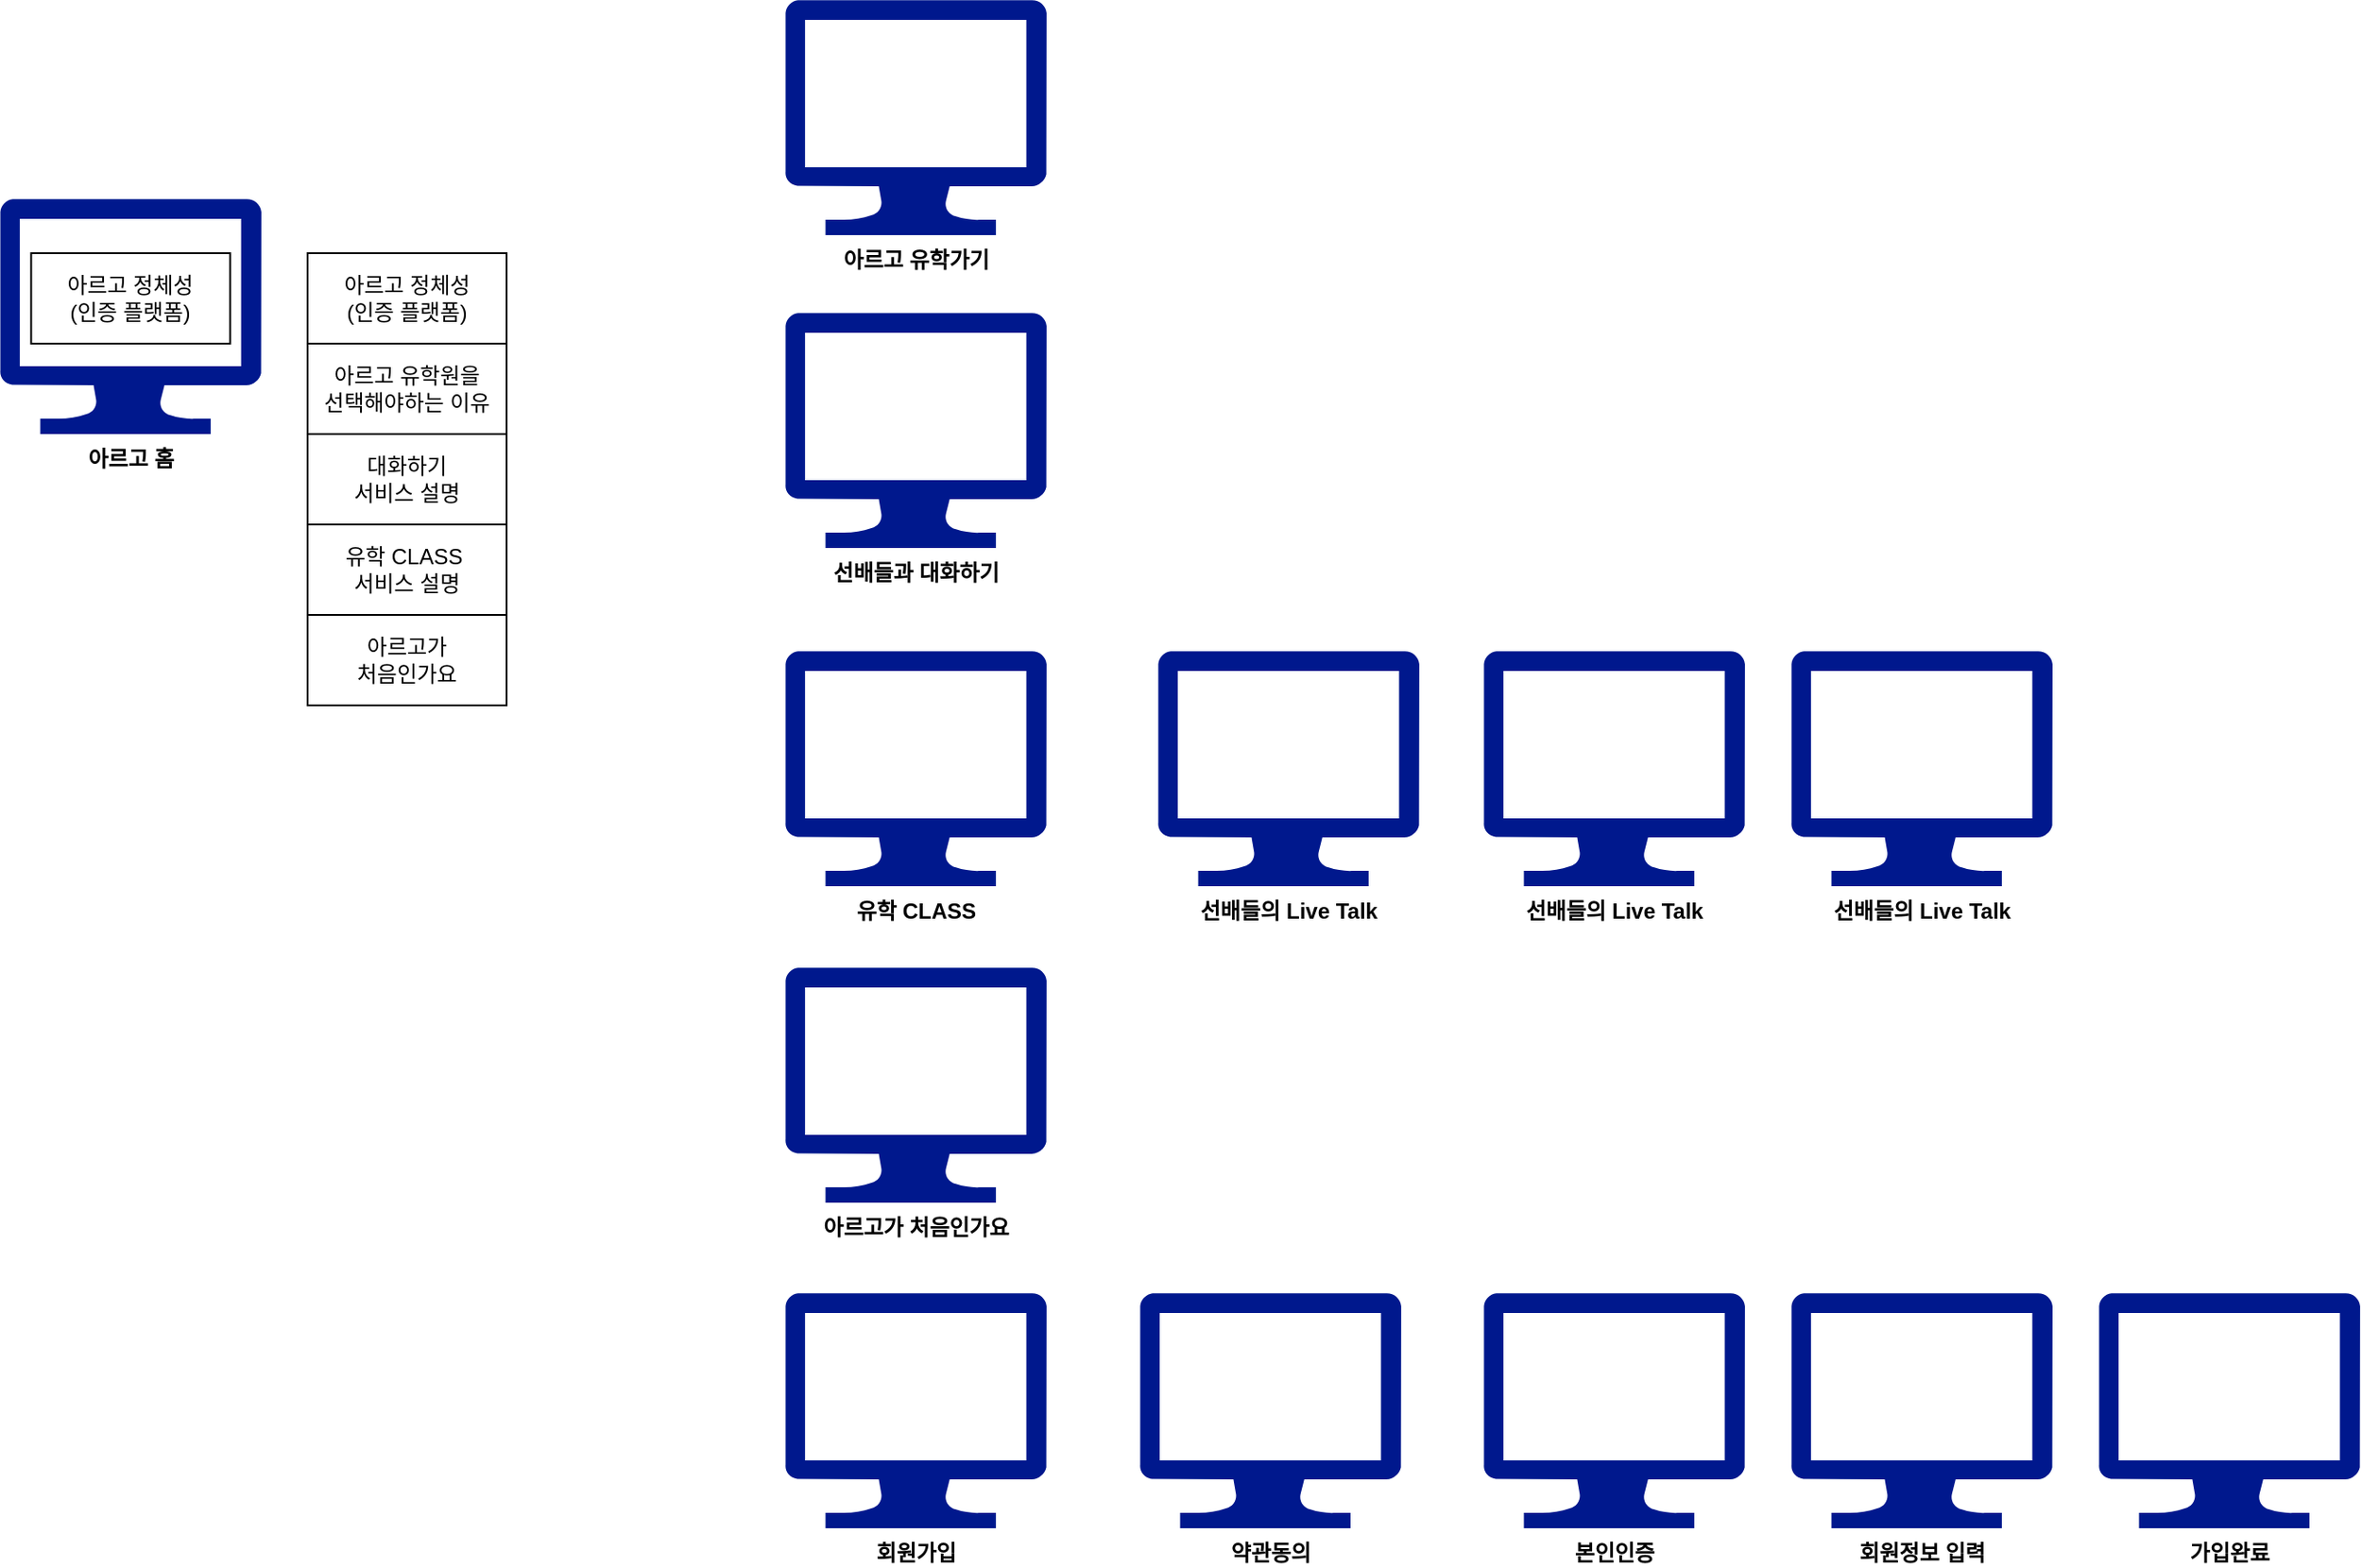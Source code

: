 <mxfile version="21.2.9" type="github" pages="5">
  <diagram name="전체" id="3-V0uvV4JS2Wrb7r2gie">
    <mxGraphModel dx="1371" dy="804" grid="1" gridSize="10" guides="1" tooltips="1" connect="1" arrows="1" fold="1" page="1" pageScale="1" pageWidth="827" pageHeight="1169" math="0" shadow="0">
      <root>
        <mxCell id="0" />
        <mxCell id="1" parent="0" />
        <mxCell id="gYBnUSHYEZ3ot8JUsjV5-1" value="아르고 홈" style="sketch=0;aspect=fixed;pointerEvents=1;shadow=0;dashed=0;html=1;strokeColor=none;labelPosition=center;verticalLabelPosition=bottom;verticalAlign=top;align=center;fillColor=#00188D;shape=mxgraph.azure.computer;fontStyle=1" parent="1" vertex="1">
          <mxGeometry x="20" y="130" width="144.45" height="130" as="geometry" />
        </mxCell>
        <mxCell id="gYBnUSHYEZ3ot8JUsjV5-2" value="아르고 유학가기" style="sketch=0;aspect=fixed;pointerEvents=1;shadow=0;dashed=0;html=1;strokeColor=none;labelPosition=center;verticalLabelPosition=bottom;verticalAlign=top;align=center;fillColor=#00188D;shape=mxgraph.azure.computer;fontStyle=1" parent="1" vertex="1">
          <mxGeometry x="454" y="20" width="144.45" height="130" as="geometry" />
        </mxCell>
        <mxCell id="gYBnUSHYEZ3ot8JUsjV5-6" value="선배들과 대화하기" style="sketch=0;aspect=fixed;pointerEvents=1;shadow=0;dashed=0;html=1;strokeColor=none;labelPosition=center;verticalLabelPosition=bottom;verticalAlign=top;align=center;fillColor=#00188D;shape=mxgraph.azure.computer;fontStyle=1" parent="1" vertex="1">
          <mxGeometry x="454" y="193" width="144.45" height="130" as="geometry" />
        </mxCell>
        <mxCell id="gYBnUSHYEZ3ot8JUsjV5-7" value="유학 CLASS" style="sketch=0;aspect=fixed;pointerEvents=1;shadow=0;dashed=0;html=1;strokeColor=none;labelPosition=center;verticalLabelPosition=bottom;verticalAlign=top;align=center;fillColor=#00188D;shape=mxgraph.azure.computer;fontStyle=1" parent="1" vertex="1">
          <mxGeometry x="454" y="380" width="144.45" height="130" as="geometry" />
        </mxCell>
        <mxCell id="gYBnUSHYEZ3ot8JUsjV5-8" value="아르고 정체성&lt;br&gt;(인증 플랫폼)" style="html=1;whiteSpace=wrap;" parent="1" vertex="1">
          <mxGeometry x="37.22" y="160" width="110" height="50" as="geometry" />
        </mxCell>
        <mxCell id="gYBnUSHYEZ3ot8JUsjV5-9" value="아르고 유학원을&lt;br&gt;선택해야하는 이유" style="html=1;whiteSpace=wrap;" parent="1" vertex="1">
          <mxGeometry x="190.0" y="210" width="110" height="50" as="geometry" />
        </mxCell>
        <mxCell id="gYBnUSHYEZ3ot8JUsjV5-10" value="대화하기&lt;br&gt;서비스 설명" style="html=1;whiteSpace=wrap;" parent="1" vertex="1">
          <mxGeometry x="190.0" y="260" width="110" height="50" as="geometry" />
        </mxCell>
        <mxCell id="gYBnUSHYEZ3ot8JUsjV5-11" value="유학 CLASS&amp;nbsp;&lt;br&gt;서비스 설명" style="html=1;whiteSpace=wrap;" parent="1" vertex="1">
          <mxGeometry x="190.0" y="310" width="110" height="50" as="geometry" />
        </mxCell>
        <mxCell id="gYBnUSHYEZ3ot8JUsjV5-12" value="아르고가&lt;br&gt;처음인가요" style="html=1;whiteSpace=wrap;" parent="1" vertex="1">
          <mxGeometry x="190.0" y="360" width="110" height="50" as="geometry" />
        </mxCell>
        <mxCell id="gYBnUSHYEZ3ot8JUsjV5-13" value="아르고가 처음인가요" style="sketch=0;aspect=fixed;pointerEvents=1;shadow=0;dashed=0;html=1;strokeColor=none;labelPosition=center;verticalLabelPosition=bottom;verticalAlign=top;align=center;fillColor=#00188D;shape=mxgraph.azure.computer;fontStyle=1" parent="1" vertex="1">
          <mxGeometry x="454" y="555" width="144.45" height="130" as="geometry" />
        </mxCell>
        <mxCell id="gYBnUSHYEZ3ot8JUsjV5-14" value="회원가입" style="sketch=0;aspect=fixed;pointerEvents=1;shadow=0;dashed=0;html=1;strokeColor=none;labelPosition=center;verticalLabelPosition=bottom;verticalAlign=top;align=center;fillColor=#00188D;shape=mxgraph.azure.computer;fontStyle=1" parent="1" vertex="1">
          <mxGeometry x="454" y="735" width="144.45" height="130" as="geometry" />
        </mxCell>
        <mxCell id="gYBnUSHYEZ3ot8JUsjV5-15" value="약관동의" style="sketch=0;aspect=fixed;pointerEvents=1;shadow=0;dashed=0;html=1;strokeColor=none;labelPosition=center;verticalLabelPosition=bottom;verticalAlign=top;align=center;fillColor=#00188D;shape=mxgraph.azure.computer;fontStyle=1" parent="1" vertex="1">
          <mxGeometry x="650" y="735" width="144.45" height="130" as="geometry" />
        </mxCell>
        <mxCell id="gYBnUSHYEZ3ot8JUsjV5-16" value="본인인증" style="sketch=0;aspect=fixed;pointerEvents=1;shadow=0;dashed=0;html=1;strokeColor=none;labelPosition=center;verticalLabelPosition=bottom;verticalAlign=top;align=center;fillColor=#00188D;shape=mxgraph.azure.computer;fontStyle=1" parent="1" vertex="1">
          <mxGeometry x="840" y="735" width="144.45" height="130" as="geometry" />
        </mxCell>
        <mxCell id="gYBnUSHYEZ3ot8JUsjV5-17" value="회원정보 입력" style="sketch=0;aspect=fixed;pointerEvents=1;shadow=0;dashed=0;html=1;strokeColor=none;labelPosition=center;verticalLabelPosition=bottom;verticalAlign=top;align=center;fillColor=#00188D;shape=mxgraph.azure.computer;fontStyle=1" parent="1" vertex="1">
          <mxGeometry x="1010" y="735" width="144.45" height="130" as="geometry" />
        </mxCell>
        <mxCell id="gYBnUSHYEZ3ot8JUsjV5-18" value="가입완료" style="sketch=0;aspect=fixed;pointerEvents=1;shadow=0;dashed=0;html=1;strokeColor=none;labelPosition=center;verticalLabelPosition=bottom;verticalAlign=top;align=center;fillColor=#00188D;shape=mxgraph.azure.computer;fontStyle=1" parent="1" vertex="1">
          <mxGeometry x="1180" y="735" width="144.45" height="130" as="geometry" />
        </mxCell>
        <mxCell id="gYBnUSHYEZ3ot8JUsjV5-19" value="아르고 정체성&lt;br&gt;(인증 플랫폼)" style="html=1;whiteSpace=wrap;" parent="1" vertex="1">
          <mxGeometry x="190.0" y="160" width="110" height="50" as="geometry" />
        </mxCell>
        <mxCell id="gYBnUSHYEZ3ot8JUsjV5-27" value="선배들의 Live Talk" style="sketch=0;aspect=fixed;pointerEvents=1;shadow=0;dashed=0;html=1;strokeColor=none;labelPosition=center;verticalLabelPosition=bottom;verticalAlign=top;align=center;fillColor=#00188D;shape=mxgraph.azure.computer;fontStyle=1" parent="1" vertex="1">
          <mxGeometry x="660" y="380" width="144.45" height="130" as="geometry" />
        </mxCell>
        <mxCell id="gYBnUSHYEZ3ot8JUsjV5-28" value="선배들의 Live Talk" style="sketch=0;aspect=fixed;pointerEvents=1;shadow=0;dashed=0;html=1;strokeColor=none;labelPosition=center;verticalLabelPosition=bottom;verticalAlign=top;align=center;fillColor=#00188D;shape=mxgraph.azure.computer;fontStyle=1" parent="1" vertex="1">
          <mxGeometry x="840" y="380" width="144.45" height="130" as="geometry" />
        </mxCell>
        <mxCell id="V0bI5D7Hod06mWpUKdzE-1" value="선배들의 Live Talk" style="sketch=0;aspect=fixed;pointerEvents=1;shadow=0;dashed=0;html=1;strokeColor=none;labelPosition=center;verticalLabelPosition=bottom;verticalAlign=top;align=center;fillColor=#00188D;shape=mxgraph.azure.computer;fontStyle=1" parent="1" vertex="1">
          <mxGeometry x="1010" y="380" width="144.45" height="130" as="geometry" />
        </mxCell>
      </root>
    </mxGraphModel>
  </diagram>
  <diagram name="단계1" id="k8F9p7gb6LNzGmmIOxA6">
    <mxGraphModel dx="1371" dy="804" grid="1" gridSize="10" guides="1" tooltips="1" connect="1" arrows="1" fold="1" page="1" pageScale="1" pageWidth="827" pageHeight="1169" math="0" shadow="0">
      <root>
        <mxCell id="Wa8ZouHdESy2sX9L0woo-0" />
        <mxCell id="Wa8ZouHdESy2sX9L0woo-1" parent="Wa8ZouHdESy2sX9L0woo-0" />
        <mxCell id="qTHVl0VuQHCfZqpuxjHn-3" style="edgeStyle=orthogonalEdgeStyle;rounded=0;orthogonalLoop=1;jettySize=auto;html=1;exitX=0.155;exitY=1;exitDx=0;exitDy=0;exitPerimeter=0;entryX=0;entryY=0.5;entryDx=0;entryDy=0;entryPerimeter=0;" parent="Wa8ZouHdESy2sX9L0woo-1" source="Wa8ZouHdESy2sX9L0woo-2" target="Wa8ZouHdESy2sX9L0woo-12" edge="1">
          <mxGeometry relative="1" as="geometry" />
        </mxCell>
        <mxCell id="Wa8ZouHdESy2sX9L0woo-2" value="아르고 홈" style="sketch=0;aspect=fixed;pointerEvents=1;shadow=0;dashed=0;html=1;strokeColor=none;labelPosition=center;verticalLabelPosition=bottom;verticalAlign=top;align=center;fillColor=#00188D;shape=mxgraph.azure.computer;fontStyle=1" parent="Wa8ZouHdESy2sX9L0woo-1" vertex="1">
          <mxGeometry x="20" y="130" width="144.45" height="130" as="geometry" />
        </mxCell>
        <mxCell id="Wa8ZouHdESy2sX9L0woo-3" value="아르고 유학가기" style="sketch=0;aspect=fixed;pointerEvents=1;shadow=0;dashed=0;html=1;strokeColor=none;labelPosition=center;verticalLabelPosition=bottom;verticalAlign=top;align=center;fillColor=#00188D;shape=mxgraph.azure.computer;fontStyle=1" parent="Wa8ZouHdESy2sX9L0woo-1" vertex="1">
          <mxGeometry x="454" y="30" width="144.45" height="130" as="geometry" />
        </mxCell>
        <mxCell id="Wa8ZouHdESy2sX9L0woo-4" value="선배들과 대화하기" style="sketch=0;aspect=fixed;pointerEvents=1;shadow=0;dashed=0;html=1;strokeColor=none;labelPosition=center;verticalLabelPosition=bottom;verticalAlign=top;align=center;fillColor=#00188D;shape=mxgraph.azure.computer;fontStyle=1" parent="Wa8ZouHdESy2sX9L0woo-1" vertex="1">
          <mxGeometry x="454" y="191" width="144.45" height="130" as="geometry" />
        </mxCell>
        <mxCell id="Wa8ZouHdESy2sX9L0woo-5" value="유학 CLASS" style="sketch=0;aspect=fixed;pointerEvents=1;shadow=0;dashed=0;html=1;strokeColor=none;labelPosition=center;verticalLabelPosition=bottom;verticalAlign=top;align=center;fillColor=#00188D;shape=mxgraph.azure.computer;fontStyle=1" parent="Wa8ZouHdESy2sX9L0woo-1" vertex="1">
          <mxGeometry x="454" y="358" width="144.45" height="130" as="geometry" />
        </mxCell>
        <mxCell id="Wa8ZouHdESy2sX9L0woo-6" value="아르고 정체성&lt;br&gt;(인증 플랫폼)" style="html=1;whiteSpace=wrap;" parent="Wa8ZouHdESy2sX9L0woo-1" vertex="1">
          <mxGeometry x="37.22" y="160" width="110" height="50" as="geometry" />
        </mxCell>
        <mxCell id="qTHVl0VuQHCfZqpuxjHn-0" style="edgeStyle=orthogonalEdgeStyle;rounded=0;orthogonalLoop=1;jettySize=auto;html=1;exitX=1;exitY=0.5;exitDx=0;exitDy=0;entryX=0;entryY=0.454;entryDx=0;entryDy=0;entryPerimeter=0;" parent="Wa8ZouHdESy2sX9L0woo-1" source="Wa8ZouHdESy2sX9L0woo-7" target="Wa8ZouHdESy2sX9L0woo-3" edge="1">
          <mxGeometry relative="1" as="geometry" />
        </mxCell>
        <mxCell id="Wa8ZouHdESy2sX9L0woo-7" value="아르고 유학원을&lt;br&gt;선택해야하는 이유" style="html=1;whiteSpace=wrap;" parent="Wa8ZouHdESy2sX9L0woo-1" vertex="1">
          <mxGeometry x="190.0" y="210" width="110" height="50" as="geometry" />
        </mxCell>
        <mxCell id="_ZDaq7A01DvBCze0Lo7m-1" style="edgeStyle=orthogonalEdgeStyle;rounded=0;orthogonalLoop=1;jettySize=auto;html=1;exitX=1;exitY=0.5;exitDx=0;exitDy=0;entryX=0;entryY=0.5;entryDx=0;entryDy=0;entryPerimeter=0;" parent="Wa8ZouHdESy2sX9L0woo-1" source="Wa8ZouHdESy2sX9L0woo-8" target="Wa8ZouHdESy2sX9L0woo-4" edge="1">
          <mxGeometry relative="1" as="geometry" />
        </mxCell>
        <mxCell id="Wa8ZouHdESy2sX9L0woo-8" value="대화하기&lt;br&gt;서비스 설명" style="html=1;whiteSpace=wrap;" parent="Wa8ZouHdESy2sX9L0woo-1" vertex="1">
          <mxGeometry x="190.0" y="260" width="110" height="50" as="geometry" />
        </mxCell>
        <mxCell id="qTHVl0VuQHCfZqpuxjHn-1" style="edgeStyle=orthogonalEdgeStyle;rounded=0;orthogonalLoop=1;jettySize=auto;html=1;exitX=1;exitY=0.5;exitDx=0;exitDy=0;entryX=0;entryY=0.5;entryDx=0;entryDy=0;entryPerimeter=0;" parent="Wa8ZouHdESy2sX9L0woo-1" source="Wa8ZouHdESy2sX9L0woo-9" target="Wa8ZouHdESy2sX9L0woo-5" edge="1">
          <mxGeometry relative="1" as="geometry">
            <Array as="points">
              <mxPoint x="410" y="335" />
              <mxPoint x="410" y="425" />
            </Array>
          </mxGeometry>
        </mxCell>
        <mxCell id="Wa8ZouHdESy2sX9L0woo-9" value="유학 CLASS&amp;nbsp;&lt;br&gt;서비스 설명" style="html=1;whiteSpace=wrap;" parent="Wa8ZouHdESy2sX9L0woo-1" vertex="1">
          <mxGeometry x="190.0" y="310" width="110" height="50" as="geometry" />
        </mxCell>
        <mxCell id="_ZDaq7A01DvBCze0Lo7m-3" style="edgeStyle=orthogonalEdgeStyle;rounded=0;orthogonalLoop=1;jettySize=auto;html=1;exitX=1;exitY=0.5;exitDx=0;exitDy=0;entryX=0;entryY=0.5;entryDx=0;entryDy=0;entryPerimeter=0;" parent="Wa8ZouHdESy2sX9L0woo-1" source="Wa8ZouHdESy2sX9L0woo-10" target="Wa8ZouHdESy2sX9L0woo-11" edge="1">
          <mxGeometry relative="1" as="geometry" />
        </mxCell>
        <mxCell id="Wa8ZouHdESy2sX9L0woo-10" value="아르고가&lt;br&gt;처음인가요" style="html=1;whiteSpace=wrap;" parent="Wa8ZouHdESy2sX9L0woo-1" vertex="1">
          <mxGeometry x="190.0" y="360" width="110" height="50" as="geometry" />
        </mxCell>
        <mxCell id="Wa8ZouHdESy2sX9L0woo-11" value="아르고가 처음인가요" style="sketch=0;aspect=fixed;pointerEvents=1;shadow=0;dashed=0;html=1;strokeColor=none;labelPosition=center;verticalLabelPosition=bottom;verticalAlign=top;align=center;fillColor=#00188D;shape=mxgraph.azure.computer;fontStyle=1" parent="Wa8ZouHdESy2sX9L0woo-1" vertex="1">
          <mxGeometry x="454" y="519" width="144.45" height="130" as="geometry" />
        </mxCell>
        <mxCell id="Wa8ZouHdESy2sX9L0woo-12" value="회원가입" style="sketch=0;aspect=fixed;pointerEvents=1;shadow=0;dashed=0;html=1;strokeColor=none;labelPosition=center;verticalLabelPosition=bottom;verticalAlign=top;align=center;fillColor=#00188D;shape=mxgraph.azure.computer;fontStyle=1" parent="Wa8ZouHdESy2sX9L0woo-1" vertex="1">
          <mxGeometry x="454" y="690" width="144.45" height="130" as="geometry" />
        </mxCell>
        <mxCell id="Wa8ZouHdESy2sX9L0woo-17" value="아르고 정체성&lt;br&gt;(인증 플랫폼)" style="html=1;whiteSpace=wrap;" parent="Wa8ZouHdESy2sX9L0woo-1" vertex="1">
          <mxGeometry x="190.0" y="160" width="110" height="50" as="geometry" />
        </mxCell>
      </root>
    </mxGraphModel>
  </diagram>
  <diagram name="단계2 아르고 유학가기" id="5oHEylyFtW5xIYg_M3mH">
    <mxGraphModel dx="1371" dy="804" grid="1" gridSize="10" guides="1" tooltips="1" connect="1" arrows="1" fold="1" page="1" pageScale="1" pageWidth="827" pageHeight="1169" math="0" shadow="0">
      <root>
        <mxCell id="LrzXaRTuk-tGboR299Sz-0" />
        <mxCell id="LrzXaRTuk-tGboR299Sz-1" parent="LrzXaRTuk-tGboR299Sz-0" />
        <mxCell id="LrzXaRTuk-tGboR299Sz-2" value="아르고 홈" style="sketch=0;aspect=fixed;pointerEvents=1;shadow=0;dashed=0;html=1;strokeColor=none;labelPosition=center;verticalLabelPosition=bottom;verticalAlign=top;align=center;fillColor=#00188D;shape=mxgraph.azure.computer;fontStyle=1" parent="LrzXaRTuk-tGboR299Sz-1" vertex="1">
          <mxGeometry x="20" y="130" width="144.45" height="130" as="geometry" />
        </mxCell>
        <mxCell id="LrzXaRTuk-tGboR299Sz-3" value="아르고 유학가기" style="sketch=0;aspect=fixed;pointerEvents=1;shadow=0;dashed=0;html=1;strokeColor=none;labelPosition=center;verticalLabelPosition=bottom;verticalAlign=top;align=center;fillColor=#00188D;shape=mxgraph.azure.computer;fontStyle=1" parent="LrzXaRTuk-tGboR299Sz-1" vertex="1">
          <mxGeometry x="454" y="20" width="144.45" height="130" as="geometry" />
        </mxCell>
        <mxCell id="LrzXaRTuk-tGboR299Sz-4" value="선배들과 대화하기" style="sketch=0;aspect=fixed;pointerEvents=1;shadow=0;dashed=0;html=1;strokeColor=none;labelPosition=center;verticalLabelPosition=bottom;verticalAlign=top;align=center;fillColor=#00188D;shape=mxgraph.azure.computer;fontStyle=1" parent="LrzXaRTuk-tGboR299Sz-1" vertex="1">
          <mxGeometry x="454" y="520" width="144.45" height="130" as="geometry" />
        </mxCell>
        <mxCell id="LrzXaRTuk-tGboR299Sz-5" value="유학 CLASS" style="sketch=0;aspect=fixed;pointerEvents=1;shadow=0;dashed=0;html=1;strokeColor=none;labelPosition=center;verticalLabelPosition=bottom;verticalAlign=top;align=center;fillColor=#00188D;shape=mxgraph.azure.computer;fontStyle=1" parent="LrzXaRTuk-tGboR299Sz-1" vertex="1">
          <mxGeometry x="464" y="890" width="144.45" height="130" as="geometry" />
        </mxCell>
        <mxCell id="LrzXaRTuk-tGboR299Sz-6" value="아르고 정체성&lt;br&gt;(인증 플랫폼)" style="html=1;whiteSpace=wrap;" parent="LrzXaRTuk-tGboR299Sz-1" vertex="1">
          <mxGeometry x="37.22" y="160" width="110" height="50" as="geometry" />
        </mxCell>
        <mxCell id="b7gAEWyGOKqVYSB0ab8j-2" style="edgeStyle=orthogonalEdgeStyle;rounded=0;orthogonalLoop=1;jettySize=auto;html=1;exitX=1;exitY=0.5;exitDx=0;exitDy=0;entryX=0.007;entryY=0.354;entryDx=0;entryDy=0;entryPerimeter=0;" edge="1" parent="LrzXaRTuk-tGboR299Sz-1" source="LrzXaRTuk-tGboR299Sz-7" target="LrzXaRTuk-tGboR299Sz-3">
          <mxGeometry relative="1" as="geometry" />
        </mxCell>
        <mxCell id="LrzXaRTuk-tGboR299Sz-7" value="아르고 유학원을&lt;br&gt;선택해야하는 이유" style="html=1;whiteSpace=wrap;" parent="LrzXaRTuk-tGboR299Sz-1" vertex="1">
          <mxGeometry x="190.0" y="210" width="110" height="50" as="geometry" />
        </mxCell>
        <mxCell id="LrzXaRTuk-tGboR299Sz-8" value="대화하기&lt;br&gt;서비스 설명" style="html=1;whiteSpace=wrap;" parent="LrzXaRTuk-tGboR299Sz-1" vertex="1">
          <mxGeometry x="190.0" y="260" width="110" height="50" as="geometry" />
        </mxCell>
        <mxCell id="LrzXaRTuk-tGboR299Sz-9" value="유학 CLASS&amp;nbsp;&lt;br&gt;서비스 설명" style="html=1;whiteSpace=wrap;" parent="LrzXaRTuk-tGboR299Sz-1" vertex="1">
          <mxGeometry x="190.0" y="310" width="110" height="50" as="geometry" />
        </mxCell>
        <mxCell id="LrzXaRTuk-tGboR299Sz-10" value="아르고가&lt;br&gt;처음인가요" style="html=1;whiteSpace=wrap;" parent="LrzXaRTuk-tGboR299Sz-1" vertex="1">
          <mxGeometry x="190.0" y="360" width="110" height="50" as="geometry" />
        </mxCell>
        <mxCell id="LrzXaRTuk-tGboR299Sz-11" value="아르고가 처음인가요" style="sketch=0;aspect=fixed;pointerEvents=1;shadow=0;dashed=0;html=1;strokeColor=none;labelPosition=center;verticalLabelPosition=bottom;verticalAlign=top;align=center;fillColor=#00188D;shape=mxgraph.azure.computer;fontStyle=1" parent="LrzXaRTuk-tGboR299Sz-1" vertex="1">
          <mxGeometry x="440" y="1490" width="144.45" height="130" as="geometry" />
        </mxCell>
        <mxCell id="LrzXaRTuk-tGboR299Sz-12" value="회원가입" style="sketch=0;aspect=fixed;pointerEvents=1;shadow=0;dashed=0;html=1;strokeColor=none;labelPosition=center;verticalLabelPosition=bottom;verticalAlign=top;align=center;fillColor=#00188D;shape=mxgraph.azure.computer;fontStyle=1" parent="LrzXaRTuk-tGboR299Sz-1" vertex="1">
          <mxGeometry x="464" y="1780" width="144.45" height="130" as="geometry" />
        </mxCell>
        <mxCell id="LrzXaRTuk-tGboR299Sz-13" value="약관동의" style="sketch=0;aspect=fixed;pointerEvents=1;shadow=0;dashed=0;html=1;strokeColor=none;labelPosition=center;verticalLabelPosition=bottom;verticalAlign=top;align=center;fillColor=#00188D;shape=mxgraph.azure.computer;fontStyle=1" parent="LrzXaRTuk-tGboR299Sz-1" vertex="1">
          <mxGeometry x="660" y="1780" width="144.45" height="130" as="geometry" />
        </mxCell>
        <mxCell id="LrzXaRTuk-tGboR299Sz-14" value="본인인증" style="sketch=0;aspect=fixed;pointerEvents=1;shadow=0;dashed=0;html=1;strokeColor=none;labelPosition=center;verticalLabelPosition=bottom;verticalAlign=top;align=center;fillColor=#00188D;shape=mxgraph.azure.computer;fontStyle=1" parent="LrzXaRTuk-tGboR299Sz-1" vertex="1">
          <mxGeometry x="850" y="1780" width="144.45" height="130" as="geometry" />
        </mxCell>
        <mxCell id="LrzXaRTuk-tGboR299Sz-15" value="회원정보 입력" style="sketch=0;aspect=fixed;pointerEvents=1;shadow=0;dashed=0;html=1;strokeColor=none;labelPosition=center;verticalLabelPosition=bottom;verticalAlign=top;align=center;fillColor=#00188D;shape=mxgraph.azure.computer;fontStyle=1" parent="LrzXaRTuk-tGboR299Sz-1" vertex="1">
          <mxGeometry x="1020" y="1780" width="144.45" height="130" as="geometry" />
        </mxCell>
        <mxCell id="LrzXaRTuk-tGboR299Sz-16" value="가입완료" style="sketch=0;aspect=fixed;pointerEvents=1;shadow=0;dashed=0;html=1;strokeColor=none;labelPosition=center;verticalLabelPosition=bottom;verticalAlign=top;align=center;fillColor=#00188D;shape=mxgraph.azure.computer;fontStyle=1" parent="LrzXaRTuk-tGboR299Sz-1" vertex="1">
          <mxGeometry x="1190" y="1780" width="144.45" height="130" as="geometry" />
        </mxCell>
        <mxCell id="LrzXaRTuk-tGboR299Sz-17" value="아르고 정체성&lt;br&gt;(인증 플랫폼)" style="html=1;whiteSpace=wrap;" parent="LrzXaRTuk-tGboR299Sz-1" vertex="1">
          <mxGeometry x="190.0" y="160" width="110" height="50" as="geometry" />
        </mxCell>
        <mxCell id="LrzXaRTuk-tGboR299Sz-18" value="선배들의 Live Talk" style="sketch=0;aspect=fixed;pointerEvents=1;shadow=0;dashed=0;html=1;strokeColor=none;labelPosition=center;verticalLabelPosition=bottom;verticalAlign=top;align=center;fillColor=#00188D;shape=mxgraph.azure.computer;fontStyle=1" parent="LrzXaRTuk-tGboR299Sz-1" vertex="1">
          <mxGeometry x="670" y="890" width="144.45" height="130" as="geometry" />
        </mxCell>
        <mxCell id="LrzXaRTuk-tGboR299Sz-19" value="유학 준비 CLASS" style="sketch=0;aspect=fixed;pointerEvents=1;shadow=0;dashed=0;html=1;strokeColor=none;labelPosition=center;verticalLabelPosition=bottom;verticalAlign=top;align=center;fillColor=#00188D;shape=mxgraph.azure.computer;fontStyle=1" parent="LrzXaRTuk-tGboR299Sz-1" vertex="1">
          <mxGeometry x="670" y="1060" width="144.45" height="130" as="geometry" />
        </mxCell>
        <mxCell id="7OfxF3RGvwFUyjlMpDQW-0" value="현지 Living 라이프" style="sketch=0;aspect=fixed;pointerEvents=1;shadow=0;dashed=0;html=1;strokeColor=none;labelPosition=center;verticalLabelPosition=bottom;verticalAlign=top;align=center;fillColor=#00188D;shape=mxgraph.azure.computer;fontStyle=1" parent="LrzXaRTuk-tGboR299Sz-1" vertex="1">
          <mxGeometry x="670" y="1240" width="144.45" height="130" as="geometry" />
        </mxCell>
        <mxCell id="7OfxF3RGvwFUyjlMpDQW-1" value="아르고 유학원 인증이란?" style="sketch=0;aspect=fixed;pointerEvents=1;shadow=0;dashed=0;html=1;strokeColor=none;labelPosition=center;verticalLabelPosition=bottom;verticalAlign=top;align=center;fillColor=#00188D;shape=mxgraph.azure.computer;fontStyle=1" parent="LrzXaRTuk-tGboR299Sz-1" vertex="1">
          <mxGeometry x="761" y="20" width="144.45" height="130" as="geometry" />
        </mxCell>
        <mxCell id="7OfxF3RGvwFUyjlMpDQW-2" value="아르고 유학 전문가 상담 받기" style="sketch=0;aspect=fixed;pointerEvents=1;shadow=0;dashed=0;html=1;strokeColor=none;labelPosition=center;verticalLabelPosition=bottom;verticalAlign=top;align=center;fillColor=#00188D;shape=mxgraph.azure.computer;fontStyle=1" parent="LrzXaRTuk-tGboR299Sz-1" vertex="1">
          <mxGeometry x="761" y="280" width="144.45" height="130" as="geometry" />
        </mxCell>
        <mxCell id="7OfxF3RGvwFUyjlMpDQW-3" value="아르고 유학 전문가&lt;br&gt;상담 받기" style="html=1;whiteSpace=wrap;" parent="LrzXaRTuk-tGboR299Sz-1" vertex="1">
          <mxGeometry x="941" y="102" width="110" height="50" as="geometry" />
        </mxCell>
        <mxCell id="7OfxF3RGvwFUyjlMpDQW-4" value="아르고 유학원&lt;br&gt;인증이란?" style="html=1;whiteSpace=wrap;" parent="LrzXaRTuk-tGboR299Sz-1" vertex="1">
          <mxGeometry x="941" y="52" width="110" height="50" as="geometry" />
        </mxCell>
        <mxCell id="b7gAEWyGOKqVYSB0ab8j-6" style="edgeStyle=orthogonalEdgeStyle;rounded=0;orthogonalLoop=1;jettySize=auto;html=1;exitX=1;exitY=0.5;exitDx=0;exitDy=0;entryX=-0.021;entryY=0.423;entryDx=0;entryDy=0;entryPerimeter=0;" edge="1" parent="LrzXaRTuk-tGboR299Sz-1" source="7OfxF3RGvwFUyjlMpDQW-5" target="b7gAEWyGOKqVYSB0ab8j-0">
          <mxGeometry relative="1" as="geometry" />
        </mxCell>
        <mxCell id="7OfxF3RGvwFUyjlMpDQW-5" value="아르고 유학 전문가&lt;br&gt;상담 받기" style="html=1;whiteSpace=wrap;" parent="LrzXaRTuk-tGboR299Sz-1" vertex="1">
          <mxGeometry x="941" y="310" width="110" height="50" as="geometry" />
        </mxCell>
        <mxCell id="7OfxF3RGvwFUyjlMpDQW-6" value="아르고 유학원&lt;br&gt;인증이란?" style="html=1;whiteSpace=wrap;" parent="LrzXaRTuk-tGboR299Sz-1" vertex="1">
          <mxGeometry x="941" y="260" width="110" height="50" as="geometry" />
        </mxCell>
        <mxCell id="7OfxF3RGvwFUyjlMpDQW-7" value="&lt;span style=&quot;color: rgb(0, 0, 0); font-family: Helvetica; font-size: 12px; font-style: normal; font-variant-ligatures: normal; font-variant-caps: normal; font-weight: 400; letter-spacing: normal; orphans: 2; text-align: center; text-indent: 0px; text-transform: none; widows: 2; word-spacing: 0px; -webkit-text-stroke-width: 0px; background-color: rgb(251, 251, 251); text-decoration-thickness: initial; text-decoration-style: initial; text-decoration-color: initial; float: none; display: inline !important;&quot;&gt;아르고 유학원을&lt;/span&gt;&lt;br style=&quot;border-color: var(--border-color); color: rgb(0, 0, 0); font-family: Helvetica; font-size: 12px; font-style: normal; font-variant-ligatures: normal; font-variant-caps: normal; font-weight: 400; letter-spacing: normal; orphans: 2; text-align: center; text-indent: 0px; text-transform: none; widows: 2; word-spacing: 0px; -webkit-text-stroke-width: 0px; background-color: rgb(251, 251, 251); text-decoration-thickness: initial; text-decoration-style: initial; text-decoration-color: initial;&quot;&gt;&lt;span style=&quot;color: rgb(0, 0, 0); font-family: Helvetica; font-size: 12px; font-style: normal; font-variant-ligatures: normal; font-variant-caps: normal; font-weight: 400; letter-spacing: normal; orphans: 2; text-align: center; text-indent: 0px; text-transform: none; widows: 2; word-spacing: 0px; -webkit-text-stroke-width: 0px; background-color: rgb(251, 251, 251); text-decoration-thickness: initial; text-decoration-style: initial; text-decoration-color: initial; float: none; display: inline !important;&quot;&gt;선택해야하는 이유&lt;/span&gt;" style="html=1;whiteSpace=wrap;" parent="LrzXaRTuk-tGboR299Sz-1" vertex="1">
          <mxGeometry x="608.45" y="51" width="110" height="50" as="geometry" />
        </mxCell>
        <mxCell id="b7gAEWyGOKqVYSB0ab8j-4" style="edgeStyle=orthogonalEdgeStyle;rounded=0;orthogonalLoop=1;jettySize=auto;html=1;exitX=1;exitY=0.5;exitDx=0;exitDy=0;entryX=0.021;entryY=0.323;entryDx=0;entryDy=0;entryPerimeter=0;" edge="1" parent="LrzXaRTuk-tGboR299Sz-1" source="7OfxF3RGvwFUyjlMpDQW-8" target="7OfxF3RGvwFUyjlMpDQW-1">
          <mxGeometry relative="1" as="geometry" />
        </mxCell>
        <mxCell id="7OfxF3RGvwFUyjlMpDQW-8" value="아르고 유학원&lt;br&gt;인증이란?" style="html=1;whiteSpace=wrap;" parent="LrzXaRTuk-tGboR299Sz-1" vertex="1">
          <mxGeometry x="608.45" y="100" width="110" height="50" as="geometry" />
        </mxCell>
        <mxCell id="b7gAEWyGOKqVYSB0ab8j-5" style="edgeStyle=orthogonalEdgeStyle;rounded=0;orthogonalLoop=1;jettySize=auto;html=1;exitX=1;exitY=0.5;exitDx=0;exitDy=0;entryX=0;entryY=0.5;entryDx=0;entryDy=0;entryPerimeter=0;" edge="1" parent="LrzXaRTuk-tGboR299Sz-1" source="7OfxF3RGvwFUyjlMpDQW-9" target="7OfxF3RGvwFUyjlMpDQW-2">
          <mxGeometry relative="1" as="geometry" />
        </mxCell>
        <mxCell id="7OfxF3RGvwFUyjlMpDQW-9" value="아르고 유학 전문가&lt;br&gt;상담 받기" style="html=1;whiteSpace=wrap;" parent="LrzXaRTuk-tGboR299Sz-1" vertex="1">
          <mxGeometry x="608.45" y="150" width="110" height="50" as="geometry" />
        </mxCell>
        <mxCell id="7OfxF3RGvwFUyjlMpDQW-10" value="아르고 유학 전문가&lt;br&gt;상담 받기" style="html=1;whiteSpace=wrap;" parent="LrzXaRTuk-tGboR299Sz-1" vertex="1">
          <mxGeometry x="778.22" y="310" width="110" height="50" as="geometry" />
        </mxCell>
        <mxCell id="7OfxF3RGvwFUyjlMpDQW-11" value="아르고 유학원&lt;br&gt;인증이란?" style="html=1;whiteSpace=wrap;" parent="LrzXaRTuk-tGboR299Sz-1" vertex="1">
          <mxGeometry x="778.22" y="50" width="110" height="50" as="geometry" />
        </mxCell>
        <mxCell id="7OfxF3RGvwFUyjlMpDQW-12" value="아르고 유학원을&lt;br&gt;선택해야하는 이유" style="html=1;whiteSpace=wrap;" parent="LrzXaRTuk-tGboR299Sz-1" vertex="1">
          <mxGeometry x="471.22" y="50" width="110" height="50" as="geometry" />
        </mxCell>
        <mxCell id="7OfxF3RGvwFUyjlMpDQW-13" value="&lt;span style=&quot;color: rgb(0, 0, 0); font-family: Helvetica; font-size: 12px; font-style: normal; font-variant-ligatures: normal; font-variant-caps: normal; font-weight: 400; letter-spacing: normal; orphans: 2; text-align: center; text-indent: 0px; text-transform: none; widows: 2; word-spacing: 0px; -webkit-text-stroke-width: 0px; background-color: rgb(251, 251, 251); text-decoration-thickness: initial; text-decoration-style: initial; text-decoration-color: initial; float: none; display: inline !important;&quot;&gt;아르고 유학원을&lt;/span&gt;&lt;br style=&quot;border-color: var(--border-color); color: rgb(0, 0, 0); font-family: Helvetica; font-size: 12px; font-style: normal; font-variant-ligatures: normal; font-variant-caps: normal; font-weight: 400; letter-spacing: normal; orphans: 2; text-align: center; text-indent: 0px; text-transform: none; widows: 2; word-spacing: 0px; -webkit-text-stroke-width: 0px; background-color: rgb(251, 251, 251); text-decoration-thickness: initial; text-decoration-style: initial; text-decoration-color: initial;&quot;&gt;&lt;span style=&quot;color: rgb(0, 0, 0); font-family: Helvetica; font-size: 12px; font-style: normal; font-variant-ligatures: normal; font-variant-caps: normal; font-weight: 400; letter-spacing: normal; orphans: 2; text-align: center; text-indent: 0px; text-transform: none; widows: 2; word-spacing: 0px; -webkit-text-stroke-width: 0px; background-color: rgb(251, 251, 251); text-decoration-thickness: initial; text-decoration-style: initial; text-decoration-color: initial; float: none; display: inline !important;&quot;&gt;선택해야하는 이유&lt;/span&gt;" style="html=1;whiteSpace=wrap;" parent="LrzXaRTuk-tGboR299Sz-1" vertex="1">
          <mxGeometry x="941" y="2" width="110" height="50" as="geometry" />
        </mxCell>
        <mxCell id="7OfxF3RGvwFUyjlMpDQW-14" value="&lt;span style=&quot;color: rgb(0, 0, 0); font-family: Helvetica; font-size: 12px; font-style: normal; font-variant-ligatures: normal; font-variant-caps: normal; font-weight: 400; letter-spacing: normal; orphans: 2; text-align: center; text-indent: 0px; text-transform: none; widows: 2; word-spacing: 0px; -webkit-text-stroke-width: 0px; background-color: rgb(251, 251, 251); text-decoration-thickness: initial; text-decoration-style: initial; text-decoration-color: initial; float: none; display: inline !important;&quot;&gt;아르고 유학원을&lt;/span&gt;&lt;br style=&quot;border-color: var(--border-color); color: rgb(0, 0, 0); font-family: Helvetica; font-size: 12px; font-style: normal; font-variant-ligatures: normal; font-variant-caps: normal; font-weight: 400; letter-spacing: normal; orphans: 2; text-align: center; text-indent: 0px; text-transform: none; widows: 2; word-spacing: 0px; -webkit-text-stroke-width: 0px; background-color: rgb(251, 251, 251); text-decoration-thickness: initial; text-decoration-style: initial; text-decoration-color: initial;&quot;&gt;&lt;span style=&quot;color: rgb(0, 0, 0); font-family: Helvetica; font-size: 12px; font-style: normal; font-variant-ligatures: normal; font-variant-caps: normal; font-weight: 400; letter-spacing: normal; orphans: 2; text-align: center; text-indent: 0px; text-transform: none; widows: 2; word-spacing: 0px; -webkit-text-stroke-width: 0px; background-color: rgb(251, 251, 251); text-decoration-thickness: initial; text-decoration-style: initial; text-decoration-color: initial; float: none; display: inline !important;&quot;&gt;선택해야하는 이유&lt;/span&gt;" style="html=1;whiteSpace=wrap;" parent="LrzXaRTuk-tGboR299Sz-1" vertex="1">
          <mxGeometry x="941" y="210" width="110" height="50" as="geometry" />
        </mxCell>
        <mxCell id="b7gAEWyGOKqVYSB0ab8j-0" value="아르고 유학 전문가 상담 받기" style="sketch=0;aspect=fixed;pointerEvents=1;shadow=0;dashed=0;html=1;strokeColor=none;labelPosition=center;verticalLabelPosition=bottom;verticalAlign=top;align=center;fillColor=#00188D;shape=mxgraph.azure.computer;fontStyle=1" vertex="1" parent="LrzXaRTuk-tGboR299Sz-1">
          <mxGeometry x="1140" y="280" width="144.45" height="130" as="geometry" />
        </mxCell>
        <mxCell id="b7gAEWyGOKqVYSB0ab8j-1" value="국가/유학원 선택 후&lt;br&gt;상담 대화하기" style="html=1;whiteSpace=wrap;" vertex="1" parent="LrzXaRTuk-tGboR299Sz-1">
          <mxGeometry x="1157.22" y="310" width="110" height="50" as="geometry" />
        </mxCell>
      </root>
    </mxGraphModel>
  </diagram>
  <diagram name="단계2 선배들과 대화하기" id="X-npBpS3BAmiL6SzFfed">
    <mxGraphModel dx="1371" dy="1973" grid="1" gridSize="10" guides="1" tooltips="1" connect="1" arrows="1" fold="1" page="1" pageScale="1" pageWidth="827" pageHeight="1169" math="0" shadow="0">
      <root>
        <mxCell id="36CojBbjTIjJD-0K8Jyb-0" />
        <mxCell id="36CojBbjTIjJD-0K8Jyb-1" parent="36CojBbjTIjJD-0K8Jyb-0" />
        <mxCell id="36CojBbjTIjJD-0K8Jyb-2" value="아르고 홈" style="sketch=0;aspect=fixed;pointerEvents=1;shadow=0;dashed=0;html=1;strokeColor=none;labelPosition=center;verticalLabelPosition=bottom;verticalAlign=top;align=center;fillColor=#00188D;shape=mxgraph.azure.computer;fontStyle=1" vertex="1" parent="36CojBbjTIjJD-0K8Jyb-1">
          <mxGeometry x="20" y="130" width="144.45" height="130" as="geometry" />
        </mxCell>
        <mxCell id="36CojBbjTIjJD-0K8Jyb-3" value="아르고 유학가기" style="sketch=0;aspect=fixed;pointerEvents=1;shadow=0;dashed=0;html=1;strokeColor=none;labelPosition=center;verticalLabelPosition=bottom;verticalAlign=top;align=center;fillColor=#00188D;shape=mxgraph.azure.computer;fontStyle=1" vertex="1" parent="36CojBbjTIjJD-0K8Jyb-1">
          <mxGeometry x="454" y="-237" width="144.45" height="130" as="geometry" />
        </mxCell>
        <mxCell id="36CojBbjTIjJD-0K8Jyb-4" value="선배들과 대화하기" style="sketch=0;aspect=fixed;pointerEvents=1;shadow=0;dashed=0;html=1;strokeColor=none;labelPosition=center;verticalLabelPosition=bottom;verticalAlign=top;align=center;fillColor=#00188D;shape=mxgraph.azure.computer;fontStyle=1" vertex="1" parent="36CojBbjTIjJD-0K8Jyb-1">
          <mxGeometry x="454" y="500" width="144.45" height="130" as="geometry" />
        </mxCell>
        <mxCell id="36CojBbjTIjJD-0K8Jyb-5" value="유학 CLASS" style="sketch=0;aspect=fixed;pointerEvents=1;shadow=0;dashed=0;html=1;strokeColor=none;labelPosition=center;verticalLabelPosition=bottom;verticalAlign=top;align=center;fillColor=#00188D;shape=mxgraph.azure.computer;fontStyle=1" vertex="1" parent="36CojBbjTIjJD-0K8Jyb-1">
          <mxGeometry x="478" y="1330" width="144.45" height="130" as="geometry" />
        </mxCell>
        <mxCell id="36CojBbjTIjJD-0K8Jyb-6" value="아르고 정체성&lt;br&gt;(인증 플랫폼)" style="html=1;whiteSpace=wrap;" vertex="1" parent="36CojBbjTIjJD-0K8Jyb-1">
          <mxGeometry x="37.22" y="160" width="110" height="50" as="geometry" />
        </mxCell>
        <mxCell id="36CojBbjTIjJD-0K8Jyb-7" style="edgeStyle=orthogonalEdgeStyle;rounded=0;orthogonalLoop=1;jettySize=auto;html=1;exitX=1;exitY=0.5;exitDx=0;exitDy=0;entryX=0.007;entryY=0.354;entryDx=0;entryDy=0;entryPerimeter=0;" edge="1" parent="36CojBbjTIjJD-0K8Jyb-1" source="36CojBbjTIjJD-0K8Jyb-8" target="36CojBbjTIjJD-0K8Jyb-3">
          <mxGeometry relative="1" as="geometry" />
        </mxCell>
        <mxCell id="36CojBbjTIjJD-0K8Jyb-8" value="아르고 유학원을&lt;br&gt;선택해야하는 이유" style="html=1;whiteSpace=wrap;" vertex="1" parent="36CojBbjTIjJD-0K8Jyb-1">
          <mxGeometry x="190.0" y="210" width="110" height="50" as="geometry" />
        </mxCell>
        <mxCell id="arb2MM_ZHGa4-0k8xirX-0" style="edgeStyle=orthogonalEdgeStyle;rounded=0;orthogonalLoop=1;jettySize=auto;html=1;exitX=1;exitY=0.5;exitDx=0;exitDy=0;entryX=0.007;entryY=0.431;entryDx=0;entryDy=0;entryPerimeter=0;" edge="1" parent="36CojBbjTIjJD-0K8Jyb-1" source="36CojBbjTIjJD-0K8Jyb-9" target="36CojBbjTIjJD-0K8Jyb-4">
          <mxGeometry relative="1" as="geometry" />
        </mxCell>
        <mxCell id="36CojBbjTIjJD-0K8Jyb-9" value="대화하기&lt;br&gt;서비스 설명" style="html=1;whiteSpace=wrap;" vertex="1" parent="36CojBbjTIjJD-0K8Jyb-1">
          <mxGeometry x="190.0" y="260" width="110" height="50" as="geometry" />
        </mxCell>
        <mxCell id="36CojBbjTIjJD-0K8Jyb-10" value="유학 CLASS&amp;nbsp;&lt;br&gt;서비스 설명" style="html=1;whiteSpace=wrap;" vertex="1" parent="36CojBbjTIjJD-0K8Jyb-1">
          <mxGeometry x="190.0" y="310" width="110" height="50" as="geometry" />
        </mxCell>
        <mxCell id="36CojBbjTIjJD-0K8Jyb-11" value="아르고가&lt;br&gt;처음인가요" style="html=1;whiteSpace=wrap;" vertex="1" parent="36CojBbjTIjJD-0K8Jyb-1">
          <mxGeometry x="190.0" y="360" width="110" height="50" as="geometry" />
        </mxCell>
        <mxCell id="36CojBbjTIjJD-0K8Jyb-12" value="아르고가 처음인가요" style="sketch=0;aspect=fixed;pointerEvents=1;shadow=0;dashed=0;html=1;strokeColor=none;labelPosition=center;verticalLabelPosition=bottom;verticalAlign=top;align=center;fillColor=#00188D;shape=mxgraph.azure.computer;fontStyle=1" vertex="1" parent="36CojBbjTIjJD-0K8Jyb-1">
          <mxGeometry x="454" y="1930" width="144.45" height="130" as="geometry" />
        </mxCell>
        <mxCell id="36CojBbjTIjJD-0K8Jyb-13" value="회원가입" style="sketch=0;aspect=fixed;pointerEvents=1;shadow=0;dashed=0;html=1;strokeColor=none;labelPosition=center;verticalLabelPosition=bottom;verticalAlign=top;align=center;fillColor=#00188D;shape=mxgraph.azure.computer;fontStyle=1" vertex="1" parent="36CojBbjTIjJD-0K8Jyb-1">
          <mxGeometry x="478" y="2220" width="144.45" height="130" as="geometry" />
        </mxCell>
        <mxCell id="36CojBbjTIjJD-0K8Jyb-14" value="약관동의" style="sketch=0;aspect=fixed;pointerEvents=1;shadow=0;dashed=0;html=1;strokeColor=none;labelPosition=center;verticalLabelPosition=bottom;verticalAlign=top;align=center;fillColor=#00188D;shape=mxgraph.azure.computer;fontStyle=1" vertex="1" parent="36CojBbjTIjJD-0K8Jyb-1">
          <mxGeometry x="674" y="2220" width="144.45" height="130" as="geometry" />
        </mxCell>
        <mxCell id="36CojBbjTIjJD-0K8Jyb-15" value="본인인증" style="sketch=0;aspect=fixed;pointerEvents=1;shadow=0;dashed=0;html=1;strokeColor=none;labelPosition=center;verticalLabelPosition=bottom;verticalAlign=top;align=center;fillColor=#00188D;shape=mxgraph.azure.computer;fontStyle=1" vertex="1" parent="36CojBbjTIjJD-0K8Jyb-1">
          <mxGeometry x="864" y="2220" width="144.45" height="130" as="geometry" />
        </mxCell>
        <mxCell id="36CojBbjTIjJD-0K8Jyb-16" value="회원정보 입력" style="sketch=0;aspect=fixed;pointerEvents=1;shadow=0;dashed=0;html=1;strokeColor=none;labelPosition=center;verticalLabelPosition=bottom;verticalAlign=top;align=center;fillColor=#00188D;shape=mxgraph.azure.computer;fontStyle=1" vertex="1" parent="36CojBbjTIjJD-0K8Jyb-1">
          <mxGeometry x="1034" y="2220" width="144.45" height="130" as="geometry" />
        </mxCell>
        <mxCell id="36CojBbjTIjJD-0K8Jyb-17" value="가입완료" style="sketch=0;aspect=fixed;pointerEvents=1;shadow=0;dashed=0;html=1;strokeColor=none;labelPosition=center;verticalLabelPosition=bottom;verticalAlign=top;align=center;fillColor=#00188D;shape=mxgraph.azure.computer;fontStyle=1" vertex="1" parent="36CojBbjTIjJD-0K8Jyb-1">
          <mxGeometry x="1204" y="2220" width="144.45" height="130" as="geometry" />
        </mxCell>
        <mxCell id="36CojBbjTIjJD-0K8Jyb-18" value="아르고 정체성&lt;br&gt;(인증 플랫폼)" style="html=1;whiteSpace=wrap;" vertex="1" parent="36CojBbjTIjJD-0K8Jyb-1">
          <mxGeometry x="190.0" y="160" width="110" height="50" as="geometry" />
        </mxCell>
        <mxCell id="36CojBbjTIjJD-0K8Jyb-19" value="선배들의 Live Talk" style="sketch=0;aspect=fixed;pointerEvents=1;shadow=0;dashed=0;html=1;strokeColor=none;labelPosition=center;verticalLabelPosition=bottom;verticalAlign=top;align=center;fillColor=#00188D;shape=mxgraph.azure.computer;fontStyle=1" vertex="1" parent="36CojBbjTIjJD-0K8Jyb-1">
          <mxGeometry x="684" y="1330" width="144.45" height="130" as="geometry" />
        </mxCell>
        <mxCell id="36CojBbjTIjJD-0K8Jyb-20" value="유학 준비 CLASS" style="sketch=0;aspect=fixed;pointerEvents=1;shadow=0;dashed=0;html=1;strokeColor=none;labelPosition=center;verticalLabelPosition=bottom;verticalAlign=top;align=center;fillColor=#00188D;shape=mxgraph.azure.computer;fontStyle=1" vertex="1" parent="36CojBbjTIjJD-0K8Jyb-1">
          <mxGeometry x="684" y="1500" width="144.45" height="130" as="geometry" />
        </mxCell>
        <mxCell id="36CojBbjTIjJD-0K8Jyb-21" value="현지 Living 라이프" style="sketch=0;aspect=fixed;pointerEvents=1;shadow=0;dashed=0;html=1;strokeColor=none;labelPosition=center;verticalLabelPosition=bottom;verticalAlign=top;align=center;fillColor=#00188D;shape=mxgraph.azure.computer;fontStyle=1" vertex="1" parent="36CojBbjTIjJD-0K8Jyb-1">
          <mxGeometry x="684" y="1680" width="144.45" height="130" as="geometry" />
        </mxCell>
        <mxCell id="36CojBbjTIjJD-0K8Jyb-22" value="아르고 유학원 인증이란?" style="sketch=0;aspect=fixed;pointerEvents=1;shadow=0;dashed=0;html=1;strokeColor=none;labelPosition=center;verticalLabelPosition=bottom;verticalAlign=top;align=center;fillColor=#00188D;shape=mxgraph.azure.computer;fontStyle=1" vertex="1" parent="36CojBbjTIjJD-0K8Jyb-1">
          <mxGeometry x="761" y="-237" width="144.45" height="130" as="geometry" />
        </mxCell>
        <mxCell id="36CojBbjTIjJD-0K8Jyb-23" value="아르고 유학 전문가 상담 받기" style="sketch=0;aspect=fixed;pointerEvents=1;shadow=0;dashed=0;html=1;strokeColor=none;labelPosition=center;verticalLabelPosition=bottom;verticalAlign=top;align=center;fillColor=#00188D;shape=mxgraph.azure.computer;fontStyle=1" vertex="1" parent="36CojBbjTIjJD-0K8Jyb-1">
          <mxGeometry x="761" y="23" width="144.45" height="130" as="geometry" />
        </mxCell>
        <mxCell id="36CojBbjTIjJD-0K8Jyb-24" value="아르고 유학 전문가&lt;br&gt;상담 받기" style="html=1;whiteSpace=wrap;" vertex="1" parent="36CojBbjTIjJD-0K8Jyb-1">
          <mxGeometry x="941" y="-155" width="110" height="50" as="geometry" />
        </mxCell>
        <mxCell id="36CojBbjTIjJD-0K8Jyb-25" value="아르고 유학원&lt;br&gt;인증이란?" style="html=1;whiteSpace=wrap;" vertex="1" parent="36CojBbjTIjJD-0K8Jyb-1">
          <mxGeometry x="941" y="-205" width="110" height="50" as="geometry" />
        </mxCell>
        <mxCell id="36CojBbjTIjJD-0K8Jyb-26" style="edgeStyle=orthogonalEdgeStyle;rounded=0;orthogonalLoop=1;jettySize=auto;html=1;exitX=1;exitY=0.5;exitDx=0;exitDy=0;entryX=-0.021;entryY=0.423;entryDx=0;entryDy=0;entryPerimeter=0;" edge="1" parent="36CojBbjTIjJD-0K8Jyb-1" source="36CojBbjTIjJD-0K8Jyb-27" target="36CojBbjTIjJD-0K8Jyb-39">
          <mxGeometry relative="1" as="geometry" />
        </mxCell>
        <mxCell id="36CojBbjTIjJD-0K8Jyb-27" value="아르고 유학 전문가&lt;br&gt;상담 받기" style="html=1;whiteSpace=wrap;" vertex="1" parent="36CojBbjTIjJD-0K8Jyb-1">
          <mxGeometry x="941" y="53" width="110" height="50" as="geometry" />
        </mxCell>
        <mxCell id="36CojBbjTIjJD-0K8Jyb-28" value="아르고 유학원&lt;br&gt;인증이란?" style="html=1;whiteSpace=wrap;" vertex="1" parent="36CojBbjTIjJD-0K8Jyb-1">
          <mxGeometry x="941" y="3" width="110" height="50" as="geometry" />
        </mxCell>
        <mxCell id="36CojBbjTIjJD-0K8Jyb-29" value="&lt;span style=&quot;color: rgb(0, 0, 0); font-family: Helvetica; font-size: 12px; font-style: normal; font-variant-ligatures: normal; font-variant-caps: normal; font-weight: 400; letter-spacing: normal; orphans: 2; text-align: center; text-indent: 0px; text-transform: none; widows: 2; word-spacing: 0px; -webkit-text-stroke-width: 0px; background-color: rgb(251, 251, 251); text-decoration-thickness: initial; text-decoration-style: initial; text-decoration-color: initial; float: none; display: inline !important;&quot;&gt;아르고 유학원을&lt;/span&gt;&lt;br style=&quot;border-color: var(--border-color); color: rgb(0, 0, 0); font-family: Helvetica; font-size: 12px; font-style: normal; font-variant-ligatures: normal; font-variant-caps: normal; font-weight: 400; letter-spacing: normal; orphans: 2; text-align: center; text-indent: 0px; text-transform: none; widows: 2; word-spacing: 0px; -webkit-text-stroke-width: 0px; background-color: rgb(251, 251, 251); text-decoration-thickness: initial; text-decoration-style: initial; text-decoration-color: initial;&quot;&gt;&lt;span style=&quot;color: rgb(0, 0, 0); font-family: Helvetica; font-size: 12px; font-style: normal; font-variant-ligatures: normal; font-variant-caps: normal; font-weight: 400; letter-spacing: normal; orphans: 2; text-align: center; text-indent: 0px; text-transform: none; widows: 2; word-spacing: 0px; -webkit-text-stroke-width: 0px; background-color: rgb(251, 251, 251); text-decoration-thickness: initial; text-decoration-style: initial; text-decoration-color: initial; float: none; display: inline !important;&quot;&gt;선택해야하는 이유&lt;/span&gt;" style="html=1;whiteSpace=wrap;" vertex="1" parent="36CojBbjTIjJD-0K8Jyb-1">
          <mxGeometry x="608.45" y="-206" width="110" height="50" as="geometry" />
        </mxCell>
        <mxCell id="36CojBbjTIjJD-0K8Jyb-30" style="edgeStyle=orthogonalEdgeStyle;rounded=0;orthogonalLoop=1;jettySize=auto;html=1;exitX=1;exitY=0.5;exitDx=0;exitDy=0;entryX=0.021;entryY=0.323;entryDx=0;entryDy=0;entryPerimeter=0;" edge="1" parent="36CojBbjTIjJD-0K8Jyb-1" source="36CojBbjTIjJD-0K8Jyb-31" target="36CojBbjTIjJD-0K8Jyb-22">
          <mxGeometry relative="1" as="geometry" />
        </mxCell>
        <mxCell id="36CojBbjTIjJD-0K8Jyb-31" value="아르고 유학원&lt;br&gt;인증이란?" style="html=1;whiteSpace=wrap;" vertex="1" parent="36CojBbjTIjJD-0K8Jyb-1">
          <mxGeometry x="608.45" y="-157" width="110" height="50" as="geometry" />
        </mxCell>
        <mxCell id="36CojBbjTIjJD-0K8Jyb-32" style="edgeStyle=orthogonalEdgeStyle;rounded=0;orthogonalLoop=1;jettySize=auto;html=1;exitX=1;exitY=0.5;exitDx=0;exitDy=0;entryX=0;entryY=0.5;entryDx=0;entryDy=0;entryPerimeter=0;" edge="1" parent="36CojBbjTIjJD-0K8Jyb-1" source="36CojBbjTIjJD-0K8Jyb-33" target="36CojBbjTIjJD-0K8Jyb-23">
          <mxGeometry relative="1" as="geometry" />
        </mxCell>
        <mxCell id="36CojBbjTIjJD-0K8Jyb-33" value="아르고 유학 전문가&lt;br&gt;상담 받기" style="html=1;whiteSpace=wrap;" vertex="1" parent="36CojBbjTIjJD-0K8Jyb-1">
          <mxGeometry x="608.45" y="-107" width="110" height="50" as="geometry" />
        </mxCell>
        <mxCell id="36CojBbjTIjJD-0K8Jyb-34" value="아르고 유학 전문가&lt;br&gt;상담 받기" style="html=1;whiteSpace=wrap;" vertex="1" parent="36CojBbjTIjJD-0K8Jyb-1">
          <mxGeometry x="778.22" y="53" width="110" height="50" as="geometry" />
        </mxCell>
        <mxCell id="36CojBbjTIjJD-0K8Jyb-35" value="아르고 유학원&lt;br&gt;인증이란?" style="html=1;whiteSpace=wrap;" vertex="1" parent="36CojBbjTIjJD-0K8Jyb-1">
          <mxGeometry x="778.22" y="-207" width="110" height="50" as="geometry" />
        </mxCell>
        <mxCell id="36CojBbjTIjJD-0K8Jyb-36" value="아르고 유학원을&lt;br&gt;선택해야하는 이유" style="html=1;whiteSpace=wrap;" vertex="1" parent="36CojBbjTIjJD-0K8Jyb-1">
          <mxGeometry x="471.22" y="-207" width="110" height="50" as="geometry" />
        </mxCell>
        <mxCell id="36CojBbjTIjJD-0K8Jyb-37" value="&lt;span style=&quot;color: rgb(0, 0, 0); font-family: Helvetica; font-size: 12px; font-style: normal; font-variant-ligatures: normal; font-variant-caps: normal; font-weight: 400; letter-spacing: normal; orphans: 2; text-align: center; text-indent: 0px; text-transform: none; widows: 2; word-spacing: 0px; -webkit-text-stroke-width: 0px; background-color: rgb(251, 251, 251); text-decoration-thickness: initial; text-decoration-style: initial; text-decoration-color: initial; float: none; display: inline !important;&quot;&gt;아르고 유학원을&lt;/span&gt;&lt;br style=&quot;border-color: var(--border-color); color: rgb(0, 0, 0); font-family: Helvetica; font-size: 12px; font-style: normal; font-variant-ligatures: normal; font-variant-caps: normal; font-weight: 400; letter-spacing: normal; orphans: 2; text-align: center; text-indent: 0px; text-transform: none; widows: 2; word-spacing: 0px; -webkit-text-stroke-width: 0px; background-color: rgb(251, 251, 251); text-decoration-thickness: initial; text-decoration-style: initial; text-decoration-color: initial;&quot;&gt;&lt;span style=&quot;color: rgb(0, 0, 0); font-family: Helvetica; font-size: 12px; font-style: normal; font-variant-ligatures: normal; font-variant-caps: normal; font-weight: 400; letter-spacing: normal; orphans: 2; text-align: center; text-indent: 0px; text-transform: none; widows: 2; word-spacing: 0px; -webkit-text-stroke-width: 0px; background-color: rgb(251, 251, 251); text-decoration-thickness: initial; text-decoration-style: initial; text-decoration-color: initial; float: none; display: inline !important;&quot;&gt;선택해야하는 이유&lt;/span&gt;" style="html=1;whiteSpace=wrap;" vertex="1" parent="36CojBbjTIjJD-0K8Jyb-1">
          <mxGeometry x="941" y="-255" width="110" height="50" as="geometry" />
        </mxCell>
        <mxCell id="36CojBbjTIjJD-0K8Jyb-38" value="&lt;span style=&quot;color: rgb(0, 0, 0); font-family: Helvetica; font-size: 12px; font-style: normal; font-variant-ligatures: normal; font-variant-caps: normal; font-weight: 400; letter-spacing: normal; orphans: 2; text-align: center; text-indent: 0px; text-transform: none; widows: 2; word-spacing: 0px; -webkit-text-stroke-width: 0px; background-color: rgb(251, 251, 251); text-decoration-thickness: initial; text-decoration-style: initial; text-decoration-color: initial; float: none; display: inline !important;&quot;&gt;아르고 유학원을&lt;/span&gt;&lt;br style=&quot;border-color: var(--border-color); color: rgb(0, 0, 0); font-family: Helvetica; font-size: 12px; font-style: normal; font-variant-ligatures: normal; font-variant-caps: normal; font-weight: 400; letter-spacing: normal; orphans: 2; text-align: center; text-indent: 0px; text-transform: none; widows: 2; word-spacing: 0px; -webkit-text-stroke-width: 0px; background-color: rgb(251, 251, 251); text-decoration-thickness: initial; text-decoration-style: initial; text-decoration-color: initial;&quot;&gt;&lt;span style=&quot;color: rgb(0, 0, 0); font-family: Helvetica; font-size: 12px; font-style: normal; font-variant-ligatures: normal; font-variant-caps: normal; font-weight: 400; letter-spacing: normal; orphans: 2; text-align: center; text-indent: 0px; text-transform: none; widows: 2; word-spacing: 0px; -webkit-text-stroke-width: 0px; background-color: rgb(251, 251, 251); text-decoration-thickness: initial; text-decoration-style: initial; text-decoration-color: initial; float: none; display: inline !important;&quot;&gt;선택해야하는 이유&lt;/span&gt;" style="html=1;whiteSpace=wrap;" vertex="1" parent="36CojBbjTIjJD-0K8Jyb-1">
          <mxGeometry x="941" y="-47" width="110" height="50" as="geometry" />
        </mxCell>
        <mxCell id="36CojBbjTIjJD-0K8Jyb-39" value="아르고 유학 전문가 상담 받기" style="sketch=0;aspect=fixed;pointerEvents=1;shadow=0;dashed=0;html=1;strokeColor=none;labelPosition=center;verticalLabelPosition=bottom;verticalAlign=top;align=center;fillColor=#00188D;shape=mxgraph.azure.computer;fontStyle=1" vertex="1" parent="36CojBbjTIjJD-0K8Jyb-1">
          <mxGeometry x="1140" y="23" width="144.45" height="130" as="geometry" />
        </mxCell>
        <mxCell id="36CojBbjTIjJD-0K8Jyb-40" value="국가/유학원 선택 후&lt;br&gt;상담 대화하기" style="html=1;whiteSpace=wrap;" vertex="1" parent="36CojBbjTIjJD-0K8Jyb-1">
          <mxGeometry x="1157.22" y="53" width="110" height="50" as="geometry" />
        </mxCell>
        <mxCell id="arb2MM_ZHGa4-0k8xirX-1" value="AI로 대화 추천 받기" style="html=1;whiteSpace=wrap;" vertex="1" parent="36CojBbjTIjJD-0K8Jyb-1">
          <mxGeometry x="608.45" y="570" width="110" height="50" as="geometry" />
        </mxCell>
        <mxCell id="arb2MM_ZHGa4-0k8xirX-2" value="해외 유학 선배 찾기" style="html=1;whiteSpace=wrap;" vertex="1" parent="36CojBbjTIjJD-0K8Jyb-1">
          <mxGeometry x="608.45" y="620" width="110" height="50" as="geometry" />
        </mxCell>
        <mxCell id="arb2MM_ZHGa4-0k8xirX-3" value="해외 대학&lt;br&gt;교직원 찾기" style="html=1;whiteSpace=wrap;" vertex="1" parent="36CojBbjTIjJD-0K8Jyb-1">
          <mxGeometry x="608.45" y="670" width="110" height="50" as="geometry" />
        </mxCell>
        <mxCell id="arb2MM_ZHGa4-0k8xirX-4" value="유학 자녀를 둔&lt;br&gt;맘 찾기" style="html=1;whiteSpace=wrap;" vertex="1" parent="36CojBbjTIjJD-0K8Jyb-1">
          <mxGeometry x="608.45" y="720" width="110" height="50" as="geometry" />
        </mxCell>
        <mxCell id="arb2MM_ZHGa4-0k8xirX-5" value="선배들과 대화하기" style="html=1;whiteSpace=wrap;" vertex="1" parent="36CojBbjTIjJD-0K8Jyb-1">
          <mxGeometry x="608.45" y="520" width="110" height="50" as="geometry" />
        </mxCell>
        <mxCell id="arb2MM_ZHGa4-0k8xirX-6" value="현지 생활&lt;br&gt;마스터 찾기" style="html=1;whiteSpace=wrap;" vertex="1" parent="36CojBbjTIjJD-0K8Jyb-1">
          <mxGeometry x="608.45" y="770" width="110" height="50" as="geometry" />
        </mxCell>
        <mxCell id="arb2MM_ZHGa4-0k8xirX-7" value="선배들과 대화하기" style="html=1;whiteSpace=wrap;" vertex="1" parent="36CojBbjTIjJD-0K8Jyb-1">
          <mxGeometry x="471.22" y="520" width="110" height="50" as="geometry" />
        </mxCell>
        <mxCell id="arb2MM_ZHGa4-0k8xirX-8" value="AI로 대화 추천 받기" style="sketch=0;aspect=fixed;pointerEvents=1;shadow=0;dashed=0;html=1;strokeColor=none;labelPosition=center;verticalLabelPosition=bottom;verticalAlign=top;align=center;fillColor=#00188D;shape=mxgraph.azure.computer;fontStyle=1" vertex="1" parent="36CojBbjTIjJD-0K8Jyb-1">
          <mxGeometry x="804.44" y="300" width="144.45" height="130" as="geometry" />
        </mxCell>
        <mxCell id="arb2MM_ZHGa4-0k8xirX-9" value="AI로 대화 추천받기" style="html=1;whiteSpace=wrap;" vertex="1" parent="36CojBbjTIjJD-0K8Jyb-1">
          <mxGeometry x="821.67" y="323" width="110" height="50" as="geometry" />
        </mxCell>
        <mxCell id="arb2MM_ZHGa4-0k8xirX-10" value="해외 유학 선배 찾기" style="sketch=0;aspect=fixed;pointerEvents=1;shadow=0;dashed=0;html=1;strokeColor=none;labelPosition=center;verticalLabelPosition=bottom;verticalAlign=top;align=center;fillColor=#00188D;shape=mxgraph.azure.computer;fontStyle=1" vertex="1" parent="36CojBbjTIjJD-0K8Jyb-1">
          <mxGeometry x="804.45" y="520" width="144.45" height="130" as="geometry" />
        </mxCell>
        <mxCell id="arb2MM_ZHGa4-0k8xirX-11" value="해외 유학 선배 찾기" style="html=1;whiteSpace=wrap;" vertex="1" parent="36CojBbjTIjJD-0K8Jyb-1">
          <mxGeometry x="821.67" y="543" width="110" height="50" as="geometry" />
        </mxCell>
        <mxCell id="arb2MM_ZHGa4-0k8xirX-12" value="해외 대학 교직원 찾기" style="sketch=0;aspect=fixed;pointerEvents=1;shadow=0;dashed=0;html=1;strokeColor=none;labelPosition=center;verticalLabelPosition=bottom;verticalAlign=top;align=center;fillColor=#00188D;shape=mxgraph.azure.computer;fontStyle=1" vertex="1" parent="36CojBbjTIjJD-0K8Jyb-1">
          <mxGeometry x="804.45" y="730" width="144.45" height="130" as="geometry" />
        </mxCell>
        <mxCell id="arb2MM_ZHGa4-0k8xirX-13" value="해외 대학&lt;br&gt;교직원 찾기" style="html=1;whiteSpace=wrap;" vertex="1" parent="36CojBbjTIjJD-0K8Jyb-1">
          <mxGeometry x="821.67" y="753" width="110" height="50" as="geometry" />
        </mxCell>
        <mxCell id="arb2MM_ZHGa4-0k8xirX-14" value="유학 자녀를 둔 맘 찾기" style="sketch=0;aspect=fixed;pointerEvents=1;shadow=0;dashed=0;html=1;strokeColor=none;labelPosition=center;verticalLabelPosition=bottom;verticalAlign=top;align=center;fillColor=#00188D;shape=mxgraph.azure.computer;fontStyle=1" vertex="1" parent="36CojBbjTIjJD-0K8Jyb-1">
          <mxGeometry x="804.45" y="930" width="144.45" height="130" as="geometry" />
        </mxCell>
        <mxCell id="arb2MM_ZHGa4-0k8xirX-15" value="유학 자녀를 둔&lt;br&gt;맘 찾기" style="html=1;whiteSpace=wrap;" vertex="1" parent="36CojBbjTIjJD-0K8Jyb-1">
          <mxGeometry x="821.67" y="953" width="110" height="50" as="geometry" />
        </mxCell>
        <mxCell id="arb2MM_ZHGa4-0k8xirX-16" value="현지 생활 마스터 찾기" style="sketch=0;aspect=fixed;pointerEvents=1;shadow=0;dashed=0;html=1;strokeColor=none;labelPosition=center;verticalLabelPosition=bottom;verticalAlign=top;align=center;fillColor=#00188D;shape=mxgraph.azure.computer;fontStyle=1" vertex="1" parent="36CojBbjTIjJD-0K8Jyb-1">
          <mxGeometry x="804.45" y="1150" width="144.45" height="130" as="geometry" />
        </mxCell>
        <mxCell id="arb2MM_ZHGa4-0k8xirX-17" value="현지 생활&lt;br&gt;마스터 찾기" style="html=1;whiteSpace=wrap;" vertex="1" parent="36CojBbjTIjJD-0K8Jyb-1">
          <mxGeometry x="821.67" y="1173" width="110" height="50" as="geometry" />
        </mxCell>
        <mxCell id="WW0akuIoLFEKmHzfky6L-0" value="해외 유학 선배 찾기" style="sketch=0;aspect=fixed;pointerEvents=1;shadow=0;dashed=0;html=1;strokeColor=none;labelPosition=center;verticalLabelPosition=bottom;verticalAlign=top;align=center;fillColor=#00188D;shape=mxgraph.azure.computer;fontStyle=1" vertex="1" parent="36CojBbjTIjJD-0K8Jyb-1">
          <mxGeometry x="1000" y="520" width="144.45" height="130" as="geometry" />
        </mxCell>
        <mxCell id="WW0akuIoLFEKmHzfky6L-1" value="국가" style="html=1;whiteSpace=wrap;" vertex="1" parent="36CojBbjTIjJD-0K8Jyb-1">
          <mxGeometry x="1017.22" y="543" width="110" height="50" as="geometry" />
        </mxCell>
      </root>
    </mxGraphModel>
  </diagram>
  <diagram id="9Ntj6FtNJW7VbSAUbXuY" name="페이지-4">
    <mxGraphModel dx="2198" dy="804" grid="0" gridSize="10" guides="1" tooltips="1" connect="1" arrows="1" fold="1" page="1" pageScale="1" pageWidth="827" pageHeight="1169" math="0" shadow="0">
      <root>
        <mxCell id="0" />
        <mxCell id="1" parent="0" />
        <mxCell id="r6cNNolFXN3TQDopq-2h-1" value="" style="image;sketch=0;aspect=fixed;html=1;points=[];align=center;fontSize=12;image=img/lib/mscae/Cognitive_Services.svg;" vertex="1" parent="1">
          <mxGeometry x="-580" y="310" width="50" height="30" as="geometry" />
        </mxCell>
        <mxCell id="r6cNNolFXN3TQDopq-2h-2" value="" style="verticalLabelPosition=bottom;shadow=0;dashed=0;align=center;html=1;verticalAlign=top;strokeWidth=1;shape=mxgraph.mockup.graphics.barChart;strokeColor=none;strokeColor2=none;strokeColor3=#666666;fillColor2=#008cff;fillColor3=#dddddd;" vertex="1" parent="1">
          <mxGeometry x="-730" y="420" width="400" height="200" as="geometry" />
        </mxCell>
        <mxCell id="r6cNNolFXN3TQDopq-2h-3" value="" style="verticalLabelPosition=bottom;shadow=0;dashed=0;align=center;html=1;verticalAlign=top;strokeWidth=1;shape=mxgraph.mockup.graphics.columnChart;strokeColor=none;strokeColor2=none;strokeColor3=#666666;fillColor2=#008cff;fillColor3=#dddddd;" vertex="1" parent="1">
          <mxGeometry x="-460" y="130" width="400" height="200" as="geometry" />
        </mxCell>
        <mxCell id="r6cNNolFXN3TQDopq-2h-4" value="" style="verticalLabelPosition=bottom;shadow=0;dashed=0;align=center;html=1;verticalAlign=top;strokeWidth=1;shape=mxgraph.mockup.graphics.lineChart;strokeColor=none;strokeColor2=#666666;strokeColor3=#008cff;strokeColor4=#dddddd;" vertex="1" parent="1">
          <mxGeometry x="-210" y="430" width="400" height="200" as="geometry" />
        </mxCell>
        <mxCell id="r6cNNolFXN3TQDopq-2h-5" value="" style="verticalLabelPosition=bottom;shadow=0;dashed=0;align=center;html=1;verticalAlign=top;strokeWidth=1;shape=mxgraph.mockup.graphics.pieChart;strokeColor=#008cff;parts=10,20,35;partColors=#e0e0e0,#d0d0d0,#c0c0c0,#b0b0b0,#a0a0a0;strokeWidth=2;" vertex="1" parent="1">
          <mxGeometry x="160" y="130" width="200" height="200" as="geometry" />
        </mxCell>
        <mxCell id="r6cNNolFXN3TQDopq-2h-6" value="" style="strokeWidth=1;shadow=0;dashed=0;align=center;html=1;shape=mxgraph.mockup.graphics.rrect;rSize=0;strokeColor=#999999;" vertex="1" parent="1">
          <mxGeometry x="-750" y="680" width="600" height="300" as="geometry" />
        </mxCell>
        <mxCell id="r6cNNolFXN3TQDopq-2h-7" value="#" style="strokeColor=inherit;fillColor=inherit;gradientColor=inherit;strokeWidth=1;shadow=0;dashed=0;align=center;html=1;shape=mxgraph.mockup.graphics.rrect;rSize=0;fontColor=#666666;" vertex="1" parent="r6cNNolFXN3TQDopq-2h-6">
          <mxGeometry width="20" height="40" as="geometry" />
        </mxCell>
        <mxCell id="r6cNNolFXN3TQDopq-2h-8" value="Task" style="strokeColor=inherit;fillColor=inherit;gradientColor=inherit;strokeWidth=1;shadow=0;dashed=0;align=center;html=1;shape=mxgraph.mockup.graphics.rrect;rSize=0;fontColor=#666666;" vertex="1" parent="r6cNNolFXN3TQDopq-2h-6">
          <mxGeometry x="20" width="40" height="40" as="geometry" />
        </mxCell>
        <mxCell id="r6cNNolFXN3TQDopq-2h-9" value="Start" style="strokeColor=inherit;fillColor=inherit;gradientColor=inherit;strokeWidth=1;shadow=0;dashed=0;align=center;html=1;shape=mxgraph.mockup.graphics.rrect;rSize=0;fontColor=#666666;" vertex="1" parent="r6cNNolFXN3TQDopq-2h-6">
          <mxGeometry x="60" width="130" height="40" as="geometry" />
        </mxCell>
        <mxCell id="r6cNNolFXN3TQDopq-2h-10" value="Effort" style="strokeColor=inherit;fillColor=inherit;gradientColor=inherit;strokeWidth=1;shadow=0;dashed=0;align=center;html=1;shape=mxgraph.mockup.graphics.rrect;rSize=0;fontColor=#666666;" vertex="1" parent="r6cNNolFXN3TQDopq-2h-6">
          <mxGeometry x="190" width="50" height="40" as="geometry" />
        </mxCell>
        <mxCell id="r6cNNolFXN3TQDopq-2h-11" value="20//10//2014" style="strokeColor=inherit;fillColor=inherit;gradientColor=inherit;strokeWidth=1;shadow=0;dashed=0;align=center;html=1;shape=mxgraph.mockup.graphics.rrect;rSize=0;fontColor=#666666;" vertex="1" parent="r6cNNolFXN3TQDopq-2h-6">
          <mxGeometry x="240" width="210" height="20" as="geometry" />
        </mxCell>
        <mxCell id="r6cNNolFXN3TQDopq-2h-12" value="27//10//2014" style="strokeColor=inherit;fillColor=inherit;gradientColor=inherit;strokeWidth=1;shadow=0;dashed=0;align=center;html=1;shape=mxgraph.mockup.graphics.rrect;rSize=0;fontColor=#666666;" vertex="1" parent="r6cNNolFXN3TQDopq-2h-6">
          <mxGeometry x="450" width="150" height="20" as="geometry" />
        </mxCell>
        <mxCell id="r6cNNolFXN3TQDopq-2h-13" value="M" style="strokeColor=inherit;fillColor=inherit;gradientColor=inherit;strokeWidth=1;shadow=0;dashed=0;align=center;html=1;shape=mxgraph.mockup.graphics.rrect;rSize=0;;fontColor=#666666;" vertex="1" parent="r6cNNolFXN3TQDopq-2h-6">
          <mxGeometry x="240" y="20" width="30" height="20" as="geometry" />
        </mxCell>
        <mxCell id="r6cNNolFXN3TQDopq-2h-14" value="T" style="strokeColor=inherit;fillColor=inherit;gradientColor=inherit;strokeWidth=1;shadow=0;dashed=0;align=center;html=1;shape=mxgraph.mockup.graphics.rrect;rSize=0;fontColor=#666666;" vertex="1" parent="r6cNNolFXN3TQDopq-2h-6">
          <mxGeometry x="270" y="20" width="30" height="20" as="geometry" />
        </mxCell>
        <mxCell id="r6cNNolFXN3TQDopq-2h-15" value="W" style="strokeColor=inherit;fillColor=inherit;gradientColor=inherit;strokeWidth=1;shadow=0;dashed=0;align=center;html=1;shape=mxgraph.mockup.graphics.rrect;rSize=0;fontColor=#666666;" vertex="1" parent="r6cNNolFXN3TQDopq-2h-6">
          <mxGeometry x="300" y="20" width="30" height="20" as="geometry" />
        </mxCell>
        <mxCell id="r6cNNolFXN3TQDopq-2h-16" value="T" style="strokeColor=inherit;fillColor=inherit;gradientColor=inherit;strokeWidth=1;shadow=0;dashed=0;align=center;html=1;shape=mxgraph.mockup.graphics.rrect;rSize=0;fontColor=#666666;" vertex="1" parent="r6cNNolFXN3TQDopq-2h-6">
          <mxGeometry x="330" y="20" width="30" height="20" as="geometry" />
        </mxCell>
        <mxCell id="r6cNNolFXN3TQDopq-2h-17" value="F" style="strokeColor=inherit;fillColor=inherit;gradientColor=inherit;strokeWidth=1;shadow=0;dashed=0;align=center;html=1;shape=mxgraph.mockup.graphics.rrect;rSize=0;fontColor=#666666;" vertex="1" parent="r6cNNolFXN3TQDopq-2h-6">
          <mxGeometry x="360" y="20" width="30" height="20" as="geometry" />
        </mxCell>
        <mxCell id="r6cNNolFXN3TQDopq-2h-18" value="S" style="strokeColor=inherit;fillColor=inherit;gradientColor=inherit;strokeWidth=1;shadow=0;dashed=0;align=center;html=1;shape=mxgraph.mockup.graphics.rrect;rSize=0;fontColor=#666666;" vertex="1" parent="r6cNNolFXN3TQDopq-2h-6">
          <mxGeometry x="390" y="20" width="30" height="20" as="geometry" />
        </mxCell>
        <mxCell id="r6cNNolFXN3TQDopq-2h-19" value="S" style="strokeColor=inherit;fillColor=inherit;gradientColor=inherit;strokeWidth=1;shadow=0;dashed=0;align=center;html=1;shape=mxgraph.mockup.graphics.rrect;rSize=0;fontColor=#666666;" vertex="1" parent="r6cNNolFXN3TQDopq-2h-6">
          <mxGeometry x="420" y="20" width="30" height="20" as="geometry" />
        </mxCell>
        <mxCell id="r6cNNolFXN3TQDopq-2h-20" value="M" style="strokeColor=inherit;fillColor=inherit;gradientColor=inherit;strokeWidth=1;shadow=0;dashed=0;align=center;html=1;shape=mxgraph.mockup.graphics.rrect;rSize=0;fontColor=#666666;" vertex="1" parent="r6cNNolFXN3TQDopq-2h-6">
          <mxGeometry x="450" y="20" width="30" height="20" as="geometry" />
        </mxCell>
        <mxCell id="r6cNNolFXN3TQDopq-2h-21" value="T" style="strokeColor=inherit;fillColor=inherit;gradientColor=inherit;strokeWidth=1;shadow=0;dashed=0;align=center;html=1;shape=mxgraph.mockup.graphics.rrect;rSize=0;fontColor=#666666;" vertex="1" parent="r6cNNolFXN3TQDopq-2h-6">
          <mxGeometry x="480" y="20" width="30" height="20" as="geometry" />
        </mxCell>
        <mxCell id="r6cNNolFXN3TQDopq-2h-22" value="W" style="strokeColor=inherit;fillColor=inherit;gradientColor=inherit;strokeWidth=1;shadow=0;dashed=0;align=center;html=1;shape=mxgraph.mockup.graphics.rrect;rSize=0;fontColor=#666666;" vertex="1" parent="r6cNNolFXN3TQDopq-2h-6">
          <mxGeometry x="510" y="20" width="30" height="20" as="geometry" />
        </mxCell>
        <mxCell id="r6cNNolFXN3TQDopq-2h-23" value="T" style="strokeColor=inherit;fillColor=inherit;gradientColor=inherit;strokeWidth=1;shadow=0;dashed=0;align=center;html=1;shape=mxgraph.mockup.graphics.rrect;rSize=0;fontColor=#666666;" vertex="1" parent="r6cNNolFXN3TQDopq-2h-6">
          <mxGeometry x="540" y="20" width="30" height="20" as="geometry" />
        </mxCell>
        <mxCell id="r6cNNolFXN3TQDopq-2h-24" value="F" style="strokeColor=inherit;fillColor=inherit;gradientColor=inherit;strokeWidth=1;shadow=0;dashed=0;align=center;html=1;shape=mxgraph.mockup.graphics.rrect;rSize=0;fontColor=#666666;" vertex="1" parent="r6cNNolFXN3TQDopq-2h-6">
          <mxGeometry x="570" y="20" width="30" height="20" as="geometry" />
        </mxCell>
        <mxCell id="r6cNNolFXN3TQDopq-2h-25" value="" style="strokeColor=inherit;fillColor=inherit;gradientColor=inherit;strokeWidth=1;shadow=0;dashed=0;align=center;html=1;shape=mxgraph.mockup.graphics.rrect;rSize=0;fontColor=#666666;" vertex="1" parent="r6cNNolFXN3TQDopq-2h-6">
          <mxGeometry y="40" width="240" height="260" as="geometry" />
        </mxCell>
        <mxCell id="r6cNNolFXN3TQDopq-2h-26" value="" style="strokeColor=inherit;fillColor=inherit;gradientColor=inherit;strokeWidth=1;shadow=0;dashed=0;align=center;html=1;shape=mxgraph.mockup.graphics.rrect;rSize=0;fontColor=#666666;" vertex="1" parent="r6cNNolFXN3TQDopq-2h-6">
          <mxGeometry x="240" y="40" width="60" height="260" as="geometry" />
        </mxCell>
        <mxCell id="r6cNNolFXN3TQDopq-2h-27" value="" style="strokeColor=inherit;fillColor=inherit;gradientColor=inherit;strokeWidth=1;shadow=0;dashed=0;align=center;html=1;shape=mxgraph.mockup.graphics.rrect;rSize=0;fontColor=#666666;" vertex="1" parent="r6cNNolFXN3TQDopq-2h-6">
          <mxGeometry x="300" y="40" width="60" height="260" as="geometry" />
        </mxCell>
        <mxCell id="r6cNNolFXN3TQDopq-2h-28" value="" style="strokeColor=inherit;fillColor=inherit;gradientColor=inherit;strokeWidth=1;shadow=0;dashed=0;align=center;html=1;shape=mxgraph.mockup.graphics.rrect;rSize=0;fontColor=#666666;" vertex="1" parent="r6cNNolFXN3TQDopq-2h-6">
          <mxGeometry x="360" y="40" width="60" height="260" as="geometry" />
        </mxCell>
        <mxCell id="r6cNNolFXN3TQDopq-2h-29" value="" style="strokeColor=inherit;fillColor=inherit;gradientColor=inherit;strokeWidth=1;shadow=0;dashed=0;align=center;html=1;shape=mxgraph.mockup.graphics.rrect;rSize=0;fontColor=#666666;" vertex="1" parent="r6cNNolFXN3TQDopq-2h-6">
          <mxGeometry x="420" y="40" width="60" height="260" as="geometry" />
        </mxCell>
        <mxCell id="r6cNNolFXN3TQDopq-2h-30" value="" style="strokeColor=inherit;fillColor=inherit;gradientColor=inherit;strokeWidth=1;shadow=0;dashed=0;align=center;html=1;shape=mxgraph.mockup.graphics.rrect;rSize=0;fontColor=#666666;" vertex="1" parent="r6cNNolFXN3TQDopq-2h-6">
          <mxGeometry x="480" y="40" width="60" height="260" as="geometry" />
        </mxCell>
        <mxCell id="r6cNNolFXN3TQDopq-2h-31" value="" style="strokeColor=inherit;fillColor=inherit;gradientColor=inherit;strokeWidth=1;shadow=0;dashed=0;align=center;html=1;shape=mxgraph.mockup.graphics.rrect;rSize=0;fontColor=#666666;" vertex="1" parent="r6cNNolFXN3TQDopq-2h-6">
          <mxGeometry x="540" y="40" width="60" height="260" as="geometry" />
        </mxCell>
        <mxCell id="r6cNNolFXN3TQDopq-2h-32" value="1" style="strokeWidth=1;shadow=0;dashed=0;align=center;html=1;shape=mxgraph.mockup.graphics.anchor;fontColor=#666666;" vertex="1" parent="r6cNNolFXN3TQDopq-2h-6">
          <mxGeometry y="40" width="20" height="20" as="geometry" />
        </mxCell>
        <mxCell id="r6cNNolFXN3TQDopq-2h-33" value="Task 1" style="strokeWidth=1;shadow=0;dashed=0;align=center;html=1;shape=mxgraph.mockup.graphics.anchor;fontColor=#666666;" vertex="1" parent="r6cNNolFXN3TQDopq-2h-6">
          <mxGeometry x="20" y="40" width="40" height="20" as="geometry" />
        </mxCell>
        <mxCell id="r6cNNolFXN3TQDopq-2h-34" value="20//10//2014 8:00 AM" style="strokeWidth=1;shadow=0;dashed=0;align=center;html=1;shape=mxgraph.mockup.graphics.anchor;fontColor=#666666;" vertex="1" parent="r6cNNolFXN3TQDopq-2h-6">
          <mxGeometry x="60" y="40" width="130" height="20" as="geometry" />
        </mxCell>
        <mxCell id="r6cNNolFXN3TQDopq-2h-35" value="40h" style="strokeWidth=1;shadow=0;dashed=0;align=center;html=1;shape=mxgraph.mockup.graphics.anchor;fontColor=#666666;" vertex="1" parent="r6cNNolFXN3TQDopq-2h-6">
          <mxGeometry x="190" y="40" width="50" height="20" as="geometry" />
        </mxCell>
        <mxCell id="r6cNNolFXN3TQDopq-2h-36" value="2" style="strokeWidth=1;shadow=0;dashed=0;align=center;html=1;shape=mxgraph.mockup.graphics.anchor;fontColor=#666666;" vertex="1" parent="r6cNNolFXN3TQDopq-2h-6">
          <mxGeometry y="60" width="20" height="20" as="geometry" />
        </mxCell>
        <mxCell id="r6cNNolFXN3TQDopq-2h-37" value="Task 2" style="strokeWidth=1;shadow=0;dashed=0;align=center;html=1;shape=mxgraph.mockup.graphics.anchor;fontColor=#666666;" vertex="1" parent="r6cNNolFXN3TQDopq-2h-6">
          <mxGeometry x="20" y="60" width="40" height="20" as="geometry" />
        </mxCell>
        <mxCell id="r6cNNolFXN3TQDopq-2h-38" value="20//10//2014 8:00 AM" style="strokeWidth=1;shadow=0;dashed=0;align=center;html=1;shape=mxgraph.mockup.graphics.anchor;fontColor=#666666;" vertex="1" parent="r6cNNolFXN3TQDopq-2h-6">
          <mxGeometry x="60" y="60" width="130" height="20" as="geometry" />
        </mxCell>
        <mxCell id="r6cNNolFXN3TQDopq-2h-39" value="40h" style="strokeWidth=1;shadow=0;dashed=0;align=center;html=1;shape=mxgraph.mockup.graphics.anchor;fontColor=#666666;" vertex="1" parent="r6cNNolFXN3TQDopq-2h-6">
          <mxGeometry x="190" y="60" width="50" height="20" as="geometry" />
        </mxCell>
        <mxCell id="r6cNNolFXN3TQDopq-2h-40" value="3" style="strokeWidth=1;shadow=0;dashed=0;align=center;html=1;shape=mxgraph.mockup.graphics.anchor;fontColor=#666666;" vertex="1" parent="r6cNNolFXN3TQDopq-2h-6">
          <mxGeometry y="80" width="20" height="20" as="geometry" />
        </mxCell>
        <mxCell id="r6cNNolFXN3TQDopq-2h-41" value="Task 3" style="strokeWidth=1;shadow=0;dashed=0;align=center;html=1;shape=mxgraph.mockup.graphics.anchor;fontColor=#666666;" vertex="1" parent="r6cNNolFXN3TQDopq-2h-6">
          <mxGeometry x="20" y="80" width="40" height="20" as="geometry" />
        </mxCell>
        <mxCell id="r6cNNolFXN3TQDopq-2h-42" value="20//10//2014 8:00 AM" style="strokeWidth=1;shadow=0;dashed=0;align=center;html=1;shape=mxgraph.mockup.graphics.anchor;fontColor=#666666;" vertex="1" parent="r6cNNolFXN3TQDopq-2h-6">
          <mxGeometry x="60" y="80" width="130" height="20" as="geometry" />
        </mxCell>
        <mxCell id="r6cNNolFXN3TQDopq-2h-43" value="40h" style="strokeWidth=1;shadow=0;dashed=0;align=center;html=1;shape=mxgraph.mockup.graphics.anchor;fontColor=#666666;" vertex="1" parent="r6cNNolFXN3TQDopq-2h-6">
          <mxGeometry x="190" y="80" width="50" height="20" as="geometry" />
        </mxCell>
        <mxCell id="r6cNNolFXN3TQDopq-2h-44" value="4" style="strokeWidth=1;shadow=0;dashed=0;align=center;html=1;shape=mxgraph.mockup.graphics.anchor;fontColor=#666666;" vertex="1" parent="r6cNNolFXN3TQDopq-2h-6">
          <mxGeometry y="100" width="20" height="20" as="geometry" />
        </mxCell>
        <mxCell id="r6cNNolFXN3TQDopq-2h-45" value="Task 4" style="strokeWidth=1;shadow=0;dashed=0;align=center;html=1;shape=mxgraph.mockup.graphics.anchor;fontColor=#666666;" vertex="1" parent="r6cNNolFXN3TQDopq-2h-6">
          <mxGeometry x="20" y="100" width="40" height="20" as="geometry" />
        </mxCell>
        <mxCell id="r6cNNolFXN3TQDopq-2h-46" value="20//10//2014 8:00 AM" style="strokeWidth=1;shadow=0;dashed=0;align=center;html=1;shape=mxgraph.mockup.graphics.anchor;fontColor=#666666;" vertex="1" parent="r6cNNolFXN3TQDopq-2h-6">
          <mxGeometry x="60" y="100" width="130" height="20" as="geometry" />
        </mxCell>
        <mxCell id="r6cNNolFXN3TQDopq-2h-47" value="40h" style="strokeWidth=1;shadow=0;dashed=0;align=center;html=1;shape=mxgraph.mockup.graphics.anchor;fontColor=#666666;" vertex="1" parent="r6cNNolFXN3TQDopq-2h-6">
          <mxGeometry x="190" y="100" width="50" height="20" as="geometry" />
        </mxCell>
        <mxCell id="r6cNNolFXN3TQDopq-2h-48" value="" style="strokeWidth=1;shadow=0;dashed=0;align=center;html=1;shape=mxgraph.mockup.graphics.rrect;rSize=0;strokeColor=none;fillColor=#aaddff;" vertex="1" parent="r6cNNolFXN3TQDopq-2h-6">
          <mxGeometry x="250" y="45" width="130" height="10" as="geometry" />
        </mxCell>
        <mxCell id="r6cNNolFXN3TQDopq-2h-49" value="" style="strokeWidth=1;shadow=0;dashed=0;align=center;html=1;shape=mxgraph.mockup.graphics.rrect;rSize=0;strokeColor=none;fillColor=#aaddff;" vertex="1" parent="r6cNNolFXN3TQDopq-2h-6">
          <mxGeometry x="250" y="65" width="40" height="10" as="geometry" />
        </mxCell>
        <mxCell id="r6cNNolFXN3TQDopq-2h-50" value="" style="strokeWidth=1;shadow=0;dashed=0;align=center;html=1;shape=mxgraph.mockup.graphics.rrect;rSize=0;strokeColor=none;fillColor=#aaddff;" vertex="1" parent="r6cNNolFXN3TQDopq-2h-6">
          <mxGeometry x="280" y="85" width="100" height="10" as="geometry" />
        </mxCell>
        <mxCell id="r6cNNolFXN3TQDopq-2h-51" value="" style="strokeWidth=1;shadow=0;dashed=0;align=center;html=1;shape=mxgraph.mockup.graphics.rrect;rSize=0;strokeColor=none;fillColor=#aaddff;" vertex="1" parent="r6cNNolFXN3TQDopq-2h-6">
          <mxGeometry x="340" y="105" width="70" height="10" as="geometry" />
        </mxCell>
        <mxCell id="r6cNNolFXN3TQDopq-2h-52" value="" style="verticalLabelPosition=bottom;shadow=0;dashed=0;align=center;html=1;verticalAlign=top;strokeWidth=1;shape=mxgraph.mockup.graphics.plotChart;strokeColor=none;strokeColor2=#aaaaaa;strokeColor3=#666666;fillColor2=#99aaff,#0022ff,#008cff;" vertex="1" parent="1">
          <mxGeometry x="38" y="690" width="400" height="200" as="geometry" />
        </mxCell>
        <mxCell id="r6cNNolFXN3TQDopq-2h-53" value="" style="verticalLabelPosition=bottom;shadow=0;dashed=0;align=center;html=1;verticalAlign=top;strokeWidth=1;shape=mxgraph.mockup.graphics.gauge;fillColor=#ffffff;strokeColor=#999999;gaugePos=25;scaleColors=#bbddff,#ddeeff,#99ccff;gaugeLabels=,,;needleColor=#008cff;" vertex="1" parent="1">
          <mxGeometry x="300" y="470" width="100" height="100" as="geometry" />
        </mxCell>
        <mxCell id="r6cNNolFXN3TQDopq-2h-54" value="CPU[%]" style="strokeWidth=1;shadow=0;dashed=0;align=center;html=1;shape=mxgraph.mockup.graphics.anchor;fontColor=#666666;" vertex="1" parent="r6cNNolFXN3TQDopq-2h-53">
          <mxGeometry x="25" y="20" width="50" height="20" as="geometry" />
        </mxCell>
        <mxCell id="r6cNNolFXN3TQDopq-2h-55" value="0" style="strokeWidth=1;shadow=0;dashed=0;align=center;html=1;shape=mxgraph.mockup.graphics.anchor;align=left;fontColor=#666666;" vertex="1" parent="r6cNNolFXN3TQDopq-2h-53">
          <mxGeometry x="20" y="75" width="50" height="20" as="geometry" />
        </mxCell>
        <mxCell id="r6cNNolFXN3TQDopq-2h-56" value="100" style="strokeWidth=1;shadow=0;dashed=0;align=center;html=1;shape=mxgraph.mockup.graphics.anchor;align=right;fontColor=#666666;" vertex="1" parent="r6cNNolFXN3TQDopq-2h-53">
          <mxGeometry x="30" y="75" width="50" height="20" as="geometry" />
        </mxCell>
        <mxCell id="r6cNNolFXN3TQDopq-2h-57" value="" style="verticalLabelPosition=bottom;shadow=0;dashed=0;align=center;html=1;verticalAlign=top;strokeWidth=1;shape=mxgraph.mockup.graphics.bubbleChart;strokeColor=none;strokeColor2=none;strokeColor3=#666666;fillColor2=#008cff;fillColor3=#dddddd;" vertex="1" parent="1">
          <mxGeometry x="44" y="930" width="400" height="200" as="geometry" />
        </mxCell>
      </root>
    </mxGraphModel>
  </diagram>
</mxfile>
